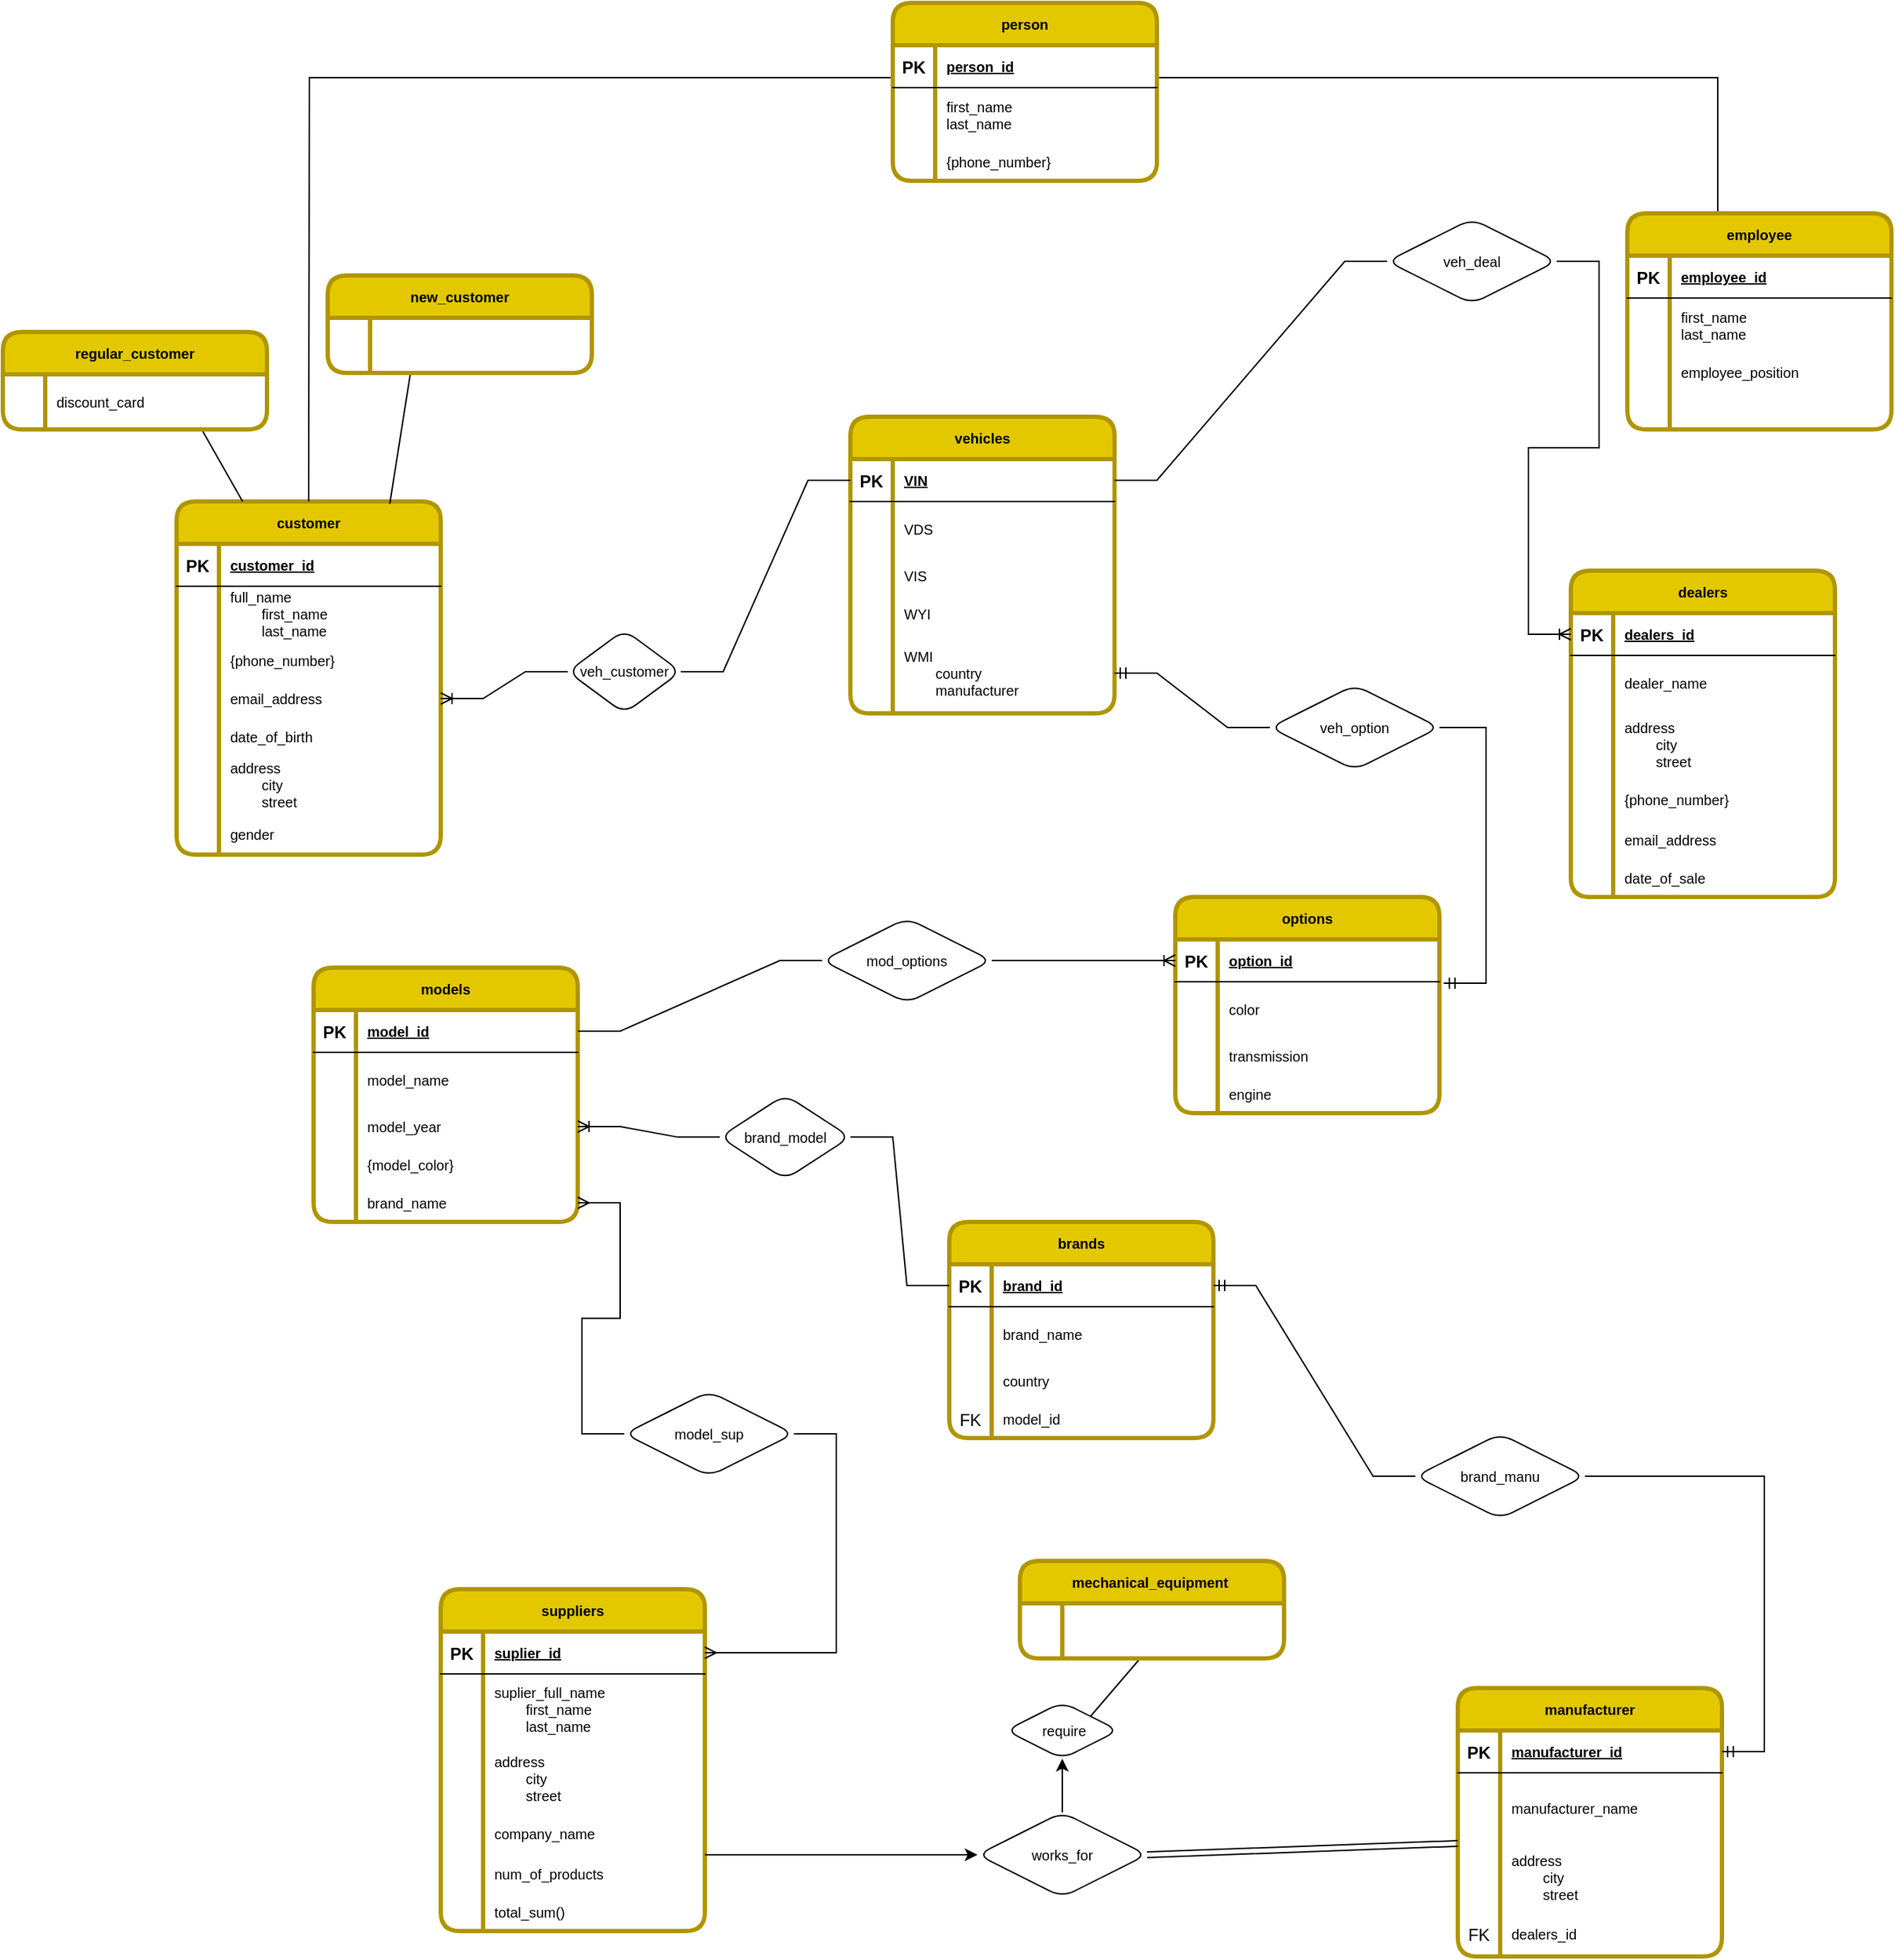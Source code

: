 <mxfile version="15.7.0" type="github">
  <diagram id="R2lEEEUBdFMjLlhIrx00" name="Page-1">
    <mxGraphModel dx="2580" dy="2012" grid="1" gridSize="10" guides="1" tooltips="1" connect="1" arrows="1" fold="1" page="1" pageScale="1" pageWidth="850" pageHeight="1100" math="0" shadow="0" extFonts="Permanent Marker^https://fonts.googleapis.com/css?family=Permanent+Marker">
      <root>
        <mxCell id="0" />
        <mxCell id="1" parent="0" />
        <mxCell id="C-vyLk0tnHw3VtMMgP7b-2" value="customer" style="shape=table;startSize=30;container=1;collapsible=1;childLayout=tableLayout;fixedRows=1;rowLines=0;fontStyle=1;align=center;resizeLast=1;fillColor=#e3c800;strokeColor=#B09500;fontColor=default;strokeWidth=3;perimeterSpacing=0;shadow=0;rounded=1;sketch=0;swimlaneFillColor=default;fontSize=10;labelBackgroundColor=none;horizontal=1;" parent="1" vertex="1">
          <mxGeometry x="23" y="10" width="187" height="250" as="geometry" />
        </mxCell>
        <mxCell id="C-vyLk0tnHw3VtMMgP7b-3" value="" style="shape=partialRectangle;collapsible=0;dropTarget=0;pointerEvents=0;fillColor=none;points=[[0,0.5],[1,0.5]];portConstraint=eastwest;top=0;left=0;right=0;bottom=1;" parent="C-vyLk0tnHw3VtMMgP7b-2" vertex="1">
          <mxGeometry y="30" width="187" height="30" as="geometry" />
        </mxCell>
        <mxCell id="C-vyLk0tnHw3VtMMgP7b-4" value="PK" style="shape=partialRectangle;overflow=hidden;connectable=0;fillColor=none;top=0;left=0;bottom=0;right=0;fontStyle=1;" parent="C-vyLk0tnHw3VtMMgP7b-3" vertex="1">
          <mxGeometry width="30" height="30" as="geometry">
            <mxRectangle width="30" height="30" as="alternateBounds" />
          </mxGeometry>
        </mxCell>
        <mxCell id="C-vyLk0tnHw3VtMMgP7b-5" value="customer_id" style="shape=partialRectangle;overflow=hidden;connectable=0;fillColor=none;top=0;left=0;bottom=0;right=0;align=left;spacingLeft=6;fontStyle=5;fontSize=10;" parent="C-vyLk0tnHw3VtMMgP7b-3" vertex="1">
          <mxGeometry x="30" width="157" height="30" as="geometry">
            <mxRectangle width="157" height="30" as="alternateBounds" />
          </mxGeometry>
        </mxCell>
        <mxCell id="C-vyLk0tnHw3VtMMgP7b-6" value="" style="shape=partialRectangle;collapsible=0;dropTarget=0;pointerEvents=0;fillColor=none;points=[[0,0.5],[1,0.5]];portConstraint=eastwest;top=0;left=0;right=0;bottom=0;" parent="C-vyLk0tnHw3VtMMgP7b-2" vertex="1">
          <mxGeometry y="60" width="187" height="39" as="geometry" />
        </mxCell>
        <mxCell id="C-vyLk0tnHw3VtMMgP7b-7" value="" style="shape=partialRectangle;overflow=hidden;connectable=0;fillColor=none;top=0;left=0;bottom=0;right=0;" parent="C-vyLk0tnHw3VtMMgP7b-6" vertex="1">
          <mxGeometry width="30" height="39" as="geometry">
            <mxRectangle width="30" height="39" as="alternateBounds" />
          </mxGeometry>
        </mxCell>
        <mxCell id="C-vyLk0tnHw3VtMMgP7b-8" value="full_name&#xa;        first_name&#xa;        last_name" style="shape=partialRectangle;overflow=hidden;connectable=0;fillColor=none;top=0;left=0;bottom=0;right=0;align=left;spacingLeft=6;fontSize=10;" parent="C-vyLk0tnHw3VtMMgP7b-6" vertex="1">
          <mxGeometry x="30" width="157" height="39" as="geometry">
            <mxRectangle width="157" height="39" as="alternateBounds" />
          </mxGeometry>
        </mxCell>
        <mxCell id="C-vyLk0tnHw3VtMMgP7b-9" value="" style="shape=partialRectangle;collapsible=0;dropTarget=0;pointerEvents=0;fillColor=none;points=[[0,0.5],[1,0.5]];portConstraint=eastwest;top=0;left=0;right=0;bottom=0;" parent="C-vyLk0tnHw3VtMMgP7b-2" vertex="1">
          <mxGeometry y="99" width="187" height="27" as="geometry" />
        </mxCell>
        <mxCell id="C-vyLk0tnHw3VtMMgP7b-10" value="" style="shape=partialRectangle;overflow=hidden;connectable=0;fillColor=none;top=0;left=0;bottom=0;right=0;" parent="C-vyLk0tnHw3VtMMgP7b-9" vertex="1">
          <mxGeometry width="30" height="27" as="geometry">
            <mxRectangle width="30" height="27" as="alternateBounds" />
          </mxGeometry>
        </mxCell>
        <mxCell id="C-vyLk0tnHw3VtMMgP7b-11" value="{phone_number}" style="shape=partialRectangle;overflow=hidden;connectable=0;fillColor=none;top=0;left=0;bottom=0;right=0;align=left;spacingLeft=6;fontSize=10;" parent="C-vyLk0tnHw3VtMMgP7b-9" vertex="1">
          <mxGeometry x="30" width="157" height="27" as="geometry">
            <mxRectangle width="157" height="27" as="alternateBounds" />
          </mxGeometry>
        </mxCell>
        <mxCell id="v3DIgEk8iNA0IUUkxwRB-10" value="" style="shape=partialRectangle;collapsible=0;dropTarget=0;pointerEvents=0;fillColor=none;points=[[0,0.5],[1,0.5]];portConstraint=eastwest;top=0;left=0;right=0;bottom=0;" parent="C-vyLk0tnHw3VtMMgP7b-2" vertex="1">
          <mxGeometry y="126" width="187" height="27" as="geometry" />
        </mxCell>
        <mxCell id="v3DIgEk8iNA0IUUkxwRB-11" value="" style="shape=partialRectangle;overflow=hidden;connectable=0;fillColor=none;top=0;left=0;bottom=0;right=0;" parent="v3DIgEk8iNA0IUUkxwRB-10" vertex="1">
          <mxGeometry width="30" height="27" as="geometry">
            <mxRectangle width="30" height="27" as="alternateBounds" />
          </mxGeometry>
        </mxCell>
        <mxCell id="v3DIgEk8iNA0IUUkxwRB-12" value="email_address" style="shape=partialRectangle;overflow=hidden;connectable=0;fillColor=none;top=0;left=0;bottom=0;right=0;align=left;spacingLeft=6;fontSize=10;" parent="v3DIgEk8iNA0IUUkxwRB-10" vertex="1">
          <mxGeometry x="30" width="157" height="27" as="geometry">
            <mxRectangle width="157" height="27" as="alternateBounds" />
          </mxGeometry>
        </mxCell>
        <mxCell id="v3DIgEk8iNA0IUUkxwRB-13" value="" style="shape=partialRectangle;collapsible=0;dropTarget=0;pointerEvents=0;fillColor=none;points=[[0,0.5],[1,0.5]];portConstraint=eastwest;top=0;left=0;right=0;bottom=0;" parent="C-vyLk0tnHw3VtMMgP7b-2" vertex="1">
          <mxGeometry y="153" width="187" height="27" as="geometry" />
        </mxCell>
        <mxCell id="v3DIgEk8iNA0IUUkxwRB-14" value="" style="shape=partialRectangle;overflow=hidden;connectable=0;fillColor=none;top=0;left=0;bottom=0;right=0;" parent="v3DIgEk8iNA0IUUkxwRB-13" vertex="1">
          <mxGeometry width="30" height="27" as="geometry">
            <mxRectangle width="30" height="27" as="alternateBounds" />
          </mxGeometry>
        </mxCell>
        <mxCell id="v3DIgEk8iNA0IUUkxwRB-15" value="date_of_birth" style="shape=partialRectangle;overflow=hidden;connectable=0;fillColor=none;top=0;left=0;bottom=0;right=0;align=left;spacingLeft=6;fontSize=10;" parent="v3DIgEk8iNA0IUUkxwRB-13" vertex="1">
          <mxGeometry x="30" width="157" height="27" as="geometry">
            <mxRectangle width="157" height="27" as="alternateBounds" />
          </mxGeometry>
        </mxCell>
        <mxCell id="v3DIgEk8iNA0IUUkxwRB-16" value="" style="shape=partialRectangle;collapsible=0;dropTarget=0;pointerEvents=0;fillColor=none;points=[[0,0.5],[1,0.5]];portConstraint=eastwest;top=0;left=0;right=0;bottom=0;" parent="C-vyLk0tnHw3VtMMgP7b-2" vertex="1">
          <mxGeometry y="180" width="187" height="41" as="geometry" />
        </mxCell>
        <mxCell id="v3DIgEk8iNA0IUUkxwRB-17" value="" style="shape=partialRectangle;overflow=hidden;connectable=0;fillColor=none;top=0;left=0;bottom=0;right=0;" parent="v3DIgEk8iNA0IUUkxwRB-16" vertex="1">
          <mxGeometry width="30" height="41" as="geometry">
            <mxRectangle width="30" height="41" as="alternateBounds" />
          </mxGeometry>
        </mxCell>
        <mxCell id="v3DIgEk8iNA0IUUkxwRB-18" value="address&#xa;        city&#xa;        street" style="shape=partialRectangle;overflow=hidden;connectable=0;fillColor=none;top=0;left=0;bottom=0;right=0;align=left;spacingLeft=6;fontSize=10;" parent="v3DIgEk8iNA0IUUkxwRB-16" vertex="1">
          <mxGeometry x="30" width="157" height="41" as="geometry">
            <mxRectangle width="157" height="41" as="alternateBounds" />
          </mxGeometry>
        </mxCell>
        <mxCell id="v3DIgEk8iNA0IUUkxwRB-19" value="" style="shape=partialRectangle;collapsible=0;dropTarget=0;pointerEvents=0;fillColor=none;points=[[0,0.5],[1,0.5]];portConstraint=eastwest;top=0;left=0;right=0;bottom=0;" parent="C-vyLk0tnHw3VtMMgP7b-2" vertex="1">
          <mxGeometry y="221" width="187" height="29" as="geometry" />
        </mxCell>
        <mxCell id="v3DIgEk8iNA0IUUkxwRB-20" value="" style="shape=partialRectangle;overflow=hidden;connectable=0;fillColor=none;top=0;left=0;bottom=0;right=0;" parent="v3DIgEk8iNA0IUUkxwRB-19" vertex="1">
          <mxGeometry width="30" height="29" as="geometry">
            <mxRectangle width="30" height="29" as="alternateBounds" />
          </mxGeometry>
        </mxCell>
        <mxCell id="v3DIgEk8iNA0IUUkxwRB-21" value="gender" style="shape=partialRectangle;overflow=hidden;connectable=0;fillColor=none;top=0;left=0;bottom=0;right=0;align=left;spacingLeft=6;fontSize=10;" parent="v3DIgEk8iNA0IUUkxwRB-19" vertex="1">
          <mxGeometry x="30" width="157" height="29" as="geometry">
            <mxRectangle width="157" height="29" as="alternateBounds" />
          </mxGeometry>
        </mxCell>
        <mxCell id="v3DIgEk8iNA0IUUkxwRB-54" value="vehicles" style="shape=table;startSize=30;container=1;collapsible=1;childLayout=tableLayout;fixedRows=1;rowLines=0;fontStyle=1;align=center;resizeLast=1;fillColor=#e3c800;strokeColor=#B09500;fontColor=default;strokeWidth=3;perimeterSpacing=0;shadow=0;rounded=1;sketch=0;swimlaneFillColor=default;fontSize=10;labelBackgroundColor=none;horizontal=1;" parent="1" vertex="1">
          <mxGeometry x="500" y="-50" width="187" height="210.0" as="geometry" />
        </mxCell>
        <mxCell id="v3DIgEk8iNA0IUUkxwRB-55" value="" style="shape=partialRectangle;collapsible=0;dropTarget=0;pointerEvents=0;fillColor=none;points=[[0,0.5],[1,0.5]];portConstraint=eastwest;top=0;left=0;right=0;bottom=1;" parent="v3DIgEk8iNA0IUUkxwRB-54" vertex="1">
          <mxGeometry y="30" width="187" height="30" as="geometry" />
        </mxCell>
        <mxCell id="v3DIgEk8iNA0IUUkxwRB-56" value="PK" style="shape=partialRectangle;overflow=hidden;connectable=0;fillColor=none;top=0;left=0;bottom=0;right=0;fontStyle=1;" parent="v3DIgEk8iNA0IUUkxwRB-55" vertex="1">
          <mxGeometry width="30" height="30" as="geometry">
            <mxRectangle width="30" height="30" as="alternateBounds" />
          </mxGeometry>
        </mxCell>
        <mxCell id="v3DIgEk8iNA0IUUkxwRB-57" value="VIN" style="shape=partialRectangle;overflow=hidden;connectable=0;fillColor=none;top=0;left=0;bottom=0;right=0;align=left;spacingLeft=6;fontStyle=5;fontSize=10;" parent="v3DIgEk8iNA0IUUkxwRB-55" vertex="1">
          <mxGeometry x="30" width="157" height="30" as="geometry">
            <mxRectangle width="157" height="30" as="alternateBounds" />
          </mxGeometry>
        </mxCell>
        <mxCell id="v3DIgEk8iNA0IUUkxwRB-58" value="" style="shape=partialRectangle;collapsible=0;dropTarget=0;pointerEvents=0;fillColor=none;points=[[0,0.5],[1,0.5]];portConstraint=eastwest;top=0;left=0;right=0;bottom=0;" parent="v3DIgEk8iNA0IUUkxwRB-54" vertex="1">
          <mxGeometry y="60" width="187" height="39" as="geometry" />
        </mxCell>
        <mxCell id="v3DIgEk8iNA0IUUkxwRB-59" value="" style="shape=partialRectangle;overflow=hidden;connectable=0;fillColor=none;top=0;left=0;bottom=0;right=0;" parent="v3DIgEk8iNA0IUUkxwRB-58" vertex="1">
          <mxGeometry width="30" height="39" as="geometry">
            <mxRectangle width="30" height="39" as="alternateBounds" />
          </mxGeometry>
        </mxCell>
        <mxCell id="v3DIgEk8iNA0IUUkxwRB-60" value="VDS" style="shape=partialRectangle;overflow=hidden;connectable=0;fillColor=none;top=0;left=0;bottom=0;right=0;align=left;spacingLeft=6;fontSize=10;" parent="v3DIgEk8iNA0IUUkxwRB-58" vertex="1">
          <mxGeometry x="30" width="157" height="39" as="geometry">
            <mxRectangle width="157" height="39" as="alternateBounds" />
          </mxGeometry>
        </mxCell>
        <mxCell id="v3DIgEk8iNA0IUUkxwRB-61" value="" style="shape=partialRectangle;collapsible=0;dropTarget=0;pointerEvents=0;fillColor=none;points=[[0,0.5],[1,0.5]];portConstraint=eastwest;top=0;left=0;right=0;bottom=0;" parent="v3DIgEk8iNA0IUUkxwRB-54" vertex="1">
          <mxGeometry y="99" width="187" height="27" as="geometry" />
        </mxCell>
        <mxCell id="v3DIgEk8iNA0IUUkxwRB-62" value="" style="shape=partialRectangle;overflow=hidden;connectable=0;fillColor=none;top=0;left=0;bottom=0;right=0;" parent="v3DIgEk8iNA0IUUkxwRB-61" vertex="1">
          <mxGeometry width="30" height="27" as="geometry">
            <mxRectangle width="30" height="27" as="alternateBounds" />
          </mxGeometry>
        </mxCell>
        <mxCell id="v3DIgEk8iNA0IUUkxwRB-63" value="VIS" style="shape=partialRectangle;overflow=hidden;connectable=0;fillColor=none;top=0;left=0;bottom=0;right=0;align=left;spacingLeft=6;fontSize=10;" parent="v3DIgEk8iNA0IUUkxwRB-61" vertex="1">
          <mxGeometry x="30" width="157" height="27" as="geometry">
            <mxRectangle width="157" height="27" as="alternateBounds" />
          </mxGeometry>
        </mxCell>
        <mxCell id="v3DIgEk8iNA0IUUkxwRB-64" value="" style="shape=partialRectangle;collapsible=0;dropTarget=0;pointerEvents=0;fillColor=none;points=[[0,0.5],[1,0.5]];portConstraint=eastwest;top=0;left=0;right=0;bottom=0;" parent="v3DIgEk8iNA0IUUkxwRB-54" vertex="1">
          <mxGeometry y="126" width="187" height="27" as="geometry" />
        </mxCell>
        <mxCell id="v3DIgEk8iNA0IUUkxwRB-65" value="" style="shape=partialRectangle;overflow=hidden;connectable=0;fillColor=none;top=0;left=0;bottom=0;right=0;" parent="v3DIgEk8iNA0IUUkxwRB-64" vertex="1">
          <mxGeometry width="30" height="27" as="geometry">
            <mxRectangle width="30" height="27" as="alternateBounds" />
          </mxGeometry>
        </mxCell>
        <mxCell id="v3DIgEk8iNA0IUUkxwRB-66" value="WYI" style="shape=partialRectangle;overflow=hidden;connectable=0;fillColor=none;top=0;left=0;bottom=0;right=0;align=left;spacingLeft=6;fontSize=10;" parent="v3DIgEk8iNA0IUUkxwRB-64" vertex="1">
          <mxGeometry x="30" width="157" height="27" as="geometry">
            <mxRectangle width="157" height="27" as="alternateBounds" />
          </mxGeometry>
        </mxCell>
        <mxCell id="v3DIgEk8iNA0IUUkxwRB-67" value="" style="shape=partialRectangle;collapsible=0;dropTarget=0;pointerEvents=0;fillColor=none;points=[[0,0.5],[1,0.5]];portConstraint=eastwest;top=0;left=0;right=0;bottom=0;" parent="v3DIgEk8iNA0IUUkxwRB-54" vertex="1">
          <mxGeometry y="153" width="187" height="57" as="geometry" />
        </mxCell>
        <mxCell id="v3DIgEk8iNA0IUUkxwRB-68" value="" style="shape=partialRectangle;overflow=hidden;connectable=0;fillColor=none;top=0;left=0;bottom=0;right=0;" parent="v3DIgEk8iNA0IUUkxwRB-67" vertex="1">
          <mxGeometry width="30" height="57" as="geometry">
            <mxRectangle width="30" height="57" as="alternateBounds" />
          </mxGeometry>
        </mxCell>
        <mxCell id="v3DIgEk8iNA0IUUkxwRB-69" value="WMI&#xa;        country&#xa;        manufacturer" style="shape=partialRectangle;overflow=hidden;connectable=0;fillColor=none;top=0;left=0;bottom=0;right=0;align=left;spacingLeft=6;fontSize=10;" parent="v3DIgEk8iNA0IUUkxwRB-67" vertex="1">
          <mxGeometry x="30" width="157" height="57" as="geometry">
            <mxRectangle width="157" height="57" as="alternateBounds" />
          </mxGeometry>
        </mxCell>
        <mxCell id="v3DIgEk8iNA0IUUkxwRB-76" value="models" style="shape=table;startSize=30;container=1;collapsible=1;childLayout=tableLayout;fixedRows=1;rowLines=0;fontStyle=1;align=center;resizeLast=1;fillColor=#e3c800;strokeColor=#B09500;fontColor=default;strokeWidth=3;perimeterSpacing=0;shadow=0;rounded=1;sketch=0;swimlaneFillColor=default;fontSize=10;labelBackgroundColor=none;horizontal=1;" parent="1" vertex="1">
          <mxGeometry x="120" y="340" width="187" height="180.0" as="geometry" />
        </mxCell>
        <mxCell id="v3DIgEk8iNA0IUUkxwRB-77" value="" style="shape=partialRectangle;collapsible=0;dropTarget=0;pointerEvents=0;fillColor=none;points=[[0,0.5],[1,0.5]];portConstraint=eastwest;top=0;left=0;right=0;bottom=1;" parent="v3DIgEk8iNA0IUUkxwRB-76" vertex="1">
          <mxGeometry y="30" width="187" height="30" as="geometry" />
        </mxCell>
        <mxCell id="v3DIgEk8iNA0IUUkxwRB-78" value="PK" style="shape=partialRectangle;overflow=hidden;connectable=0;fillColor=none;top=0;left=0;bottom=0;right=0;fontStyle=1;" parent="v3DIgEk8iNA0IUUkxwRB-77" vertex="1">
          <mxGeometry width="30" height="30" as="geometry">
            <mxRectangle width="30" height="30" as="alternateBounds" />
          </mxGeometry>
        </mxCell>
        <mxCell id="v3DIgEk8iNA0IUUkxwRB-79" value="model_id" style="shape=partialRectangle;overflow=hidden;connectable=0;fillColor=none;top=0;left=0;bottom=0;right=0;align=left;spacingLeft=6;fontStyle=5;fontSize=10;" parent="v3DIgEk8iNA0IUUkxwRB-77" vertex="1">
          <mxGeometry x="30" width="157" height="30" as="geometry">
            <mxRectangle width="157" height="30" as="alternateBounds" />
          </mxGeometry>
        </mxCell>
        <mxCell id="v3DIgEk8iNA0IUUkxwRB-80" value="" style="shape=partialRectangle;collapsible=0;dropTarget=0;pointerEvents=0;fillColor=none;points=[[0,0.5],[1,0.5]];portConstraint=eastwest;top=0;left=0;right=0;bottom=0;" parent="v3DIgEk8iNA0IUUkxwRB-76" vertex="1">
          <mxGeometry y="60" width="187" height="39" as="geometry" />
        </mxCell>
        <mxCell id="v3DIgEk8iNA0IUUkxwRB-81" value="" style="shape=partialRectangle;overflow=hidden;connectable=0;fillColor=none;top=0;left=0;bottom=0;right=0;" parent="v3DIgEk8iNA0IUUkxwRB-80" vertex="1">
          <mxGeometry width="30" height="39" as="geometry">
            <mxRectangle width="30" height="39" as="alternateBounds" />
          </mxGeometry>
        </mxCell>
        <mxCell id="v3DIgEk8iNA0IUUkxwRB-82" value="model_name" style="shape=partialRectangle;overflow=hidden;connectable=0;fillColor=none;top=0;left=0;bottom=0;right=0;align=left;spacingLeft=6;fontSize=10;" parent="v3DIgEk8iNA0IUUkxwRB-80" vertex="1">
          <mxGeometry x="30" width="157" height="39" as="geometry">
            <mxRectangle width="157" height="39" as="alternateBounds" />
          </mxGeometry>
        </mxCell>
        <mxCell id="v3DIgEk8iNA0IUUkxwRB-83" value="" style="shape=partialRectangle;collapsible=0;dropTarget=0;pointerEvents=0;fillColor=none;points=[[0,0.5],[1,0.5]];portConstraint=eastwest;top=0;left=0;right=0;bottom=0;" parent="v3DIgEk8iNA0IUUkxwRB-76" vertex="1">
          <mxGeometry y="99" width="187" height="27" as="geometry" />
        </mxCell>
        <mxCell id="v3DIgEk8iNA0IUUkxwRB-84" value="" style="shape=partialRectangle;overflow=hidden;connectable=0;fillColor=none;top=0;left=0;bottom=0;right=0;" parent="v3DIgEk8iNA0IUUkxwRB-83" vertex="1">
          <mxGeometry width="30" height="27" as="geometry">
            <mxRectangle width="30" height="27" as="alternateBounds" />
          </mxGeometry>
        </mxCell>
        <mxCell id="v3DIgEk8iNA0IUUkxwRB-85" value="model_year" style="shape=partialRectangle;overflow=hidden;connectable=0;fillColor=none;top=0;left=0;bottom=0;right=0;align=left;spacingLeft=6;fontSize=10;" parent="v3DIgEk8iNA0IUUkxwRB-83" vertex="1">
          <mxGeometry x="30" width="157" height="27" as="geometry">
            <mxRectangle width="157" height="27" as="alternateBounds" />
          </mxGeometry>
        </mxCell>
        <mxCell id="v3DIgEk8iNA0IUUkxwRB-86" value="" style="shape=partialRectangle;collapsible=0;dropTarget=0;pointerEvents=0;fillColor=none;points=[[0,0.5],[1,0.5]];portConstraint=eastwest;top=0;left=0;right=0;bottom=0;" parent="v3DIgEk8iNA0IUUkxwRB-76" vertex="1">
          <mxGeometry y="126" width="187" height="27" as="geometry" />
        </mxCell>
        <mxCell id="v3DIgEk8iNA0IUUkxwRB-87" value="" style="shape=partialRectangle;overflow=hidden;connectable=0;fillColor=none;top=0;left=0;bottom=0;right=0;" parent="v3DIgEk8iNA0IUUkxwRB-86" vertex="1">
          <mxGeometry width="30" height="27" as="geometry">
            <mxRectangle width="30" height="27" as="alternateBounds" />
          </mxGeometry>
        </mxCell>
        <mxCell id="v3DIgEk8iNA0IUUkxwRB-88" value="{model_color}" style="shape=partialRectangle;overflow=hidden;connectable=0;fillColor=none;top=0;left=0;bottom=0;right=0;align=left;spacingLeft=6;fontSize=10;" parent="v3DIgEk8iNA0IUUkxwRB-86" vertex="1">
          <mxGeometry x="30" width="157" height="27" as="geometry">
            <mxRectangle width="157" height="27" as="alternateBounds" />
          </mxGeometry>
        </mxCell>
        <mxCell id="v3DIgEk8iNA0IUUkxwRB-178" value="" style="shape=partialRectangle;collapsible=0;dropTarget=0;pointerEvents=0;fillColor=none;points=[[0,0.5],[1,0.5]];portConstraint=eastwest;top=0;left=0;right=0;bottom=0;" parent="v3DIgEk8iNA0IUUkxwRB-76" vertex="1">
          <mxGeometry y="153" width="187" height="27" as="geometry" />
        </mxCell>
        <mxCell id="v3DIgEk8iNA0IUUkxwRB-179" value="" style="shape=partialRectangle;overflow=hidden;connectable=0;fillColor=none;top=0;left=0;bottom=0;right=0;" parent="v3DIgEk8iNA0IUUkxwRB-178" vertex="1">
          <mxGeometry width="30" height="27" as="geometry">
            <mxRectangle width="30" height="27" as="alternateBounds" />
          </mxGeometry>
        </mxCell>
        <mxCell id="v3DIgEk8iNA0IUUkxwRB-180" value="brand_name" style="shape=partialRectangle;overflow=hidden;connectable=0;fillColor=none;top=0;left=0;bottom=0;right=0;align=left;spacingLeft=6;fontSize=10;" parent="v3DIgEk8iNA0IUUkxwRB-178" vertex="1">
          <mxGeometry x="30" width="157" height="27" as="geometry">
            <mxRectangle width="157" height="27" as="alternateBounds" />
          </mxGeometry>
        </mxCell>
        <mxCell id="v3DIgEk8iNA0IUUkxwRB-92" value="brands" style="shape=table;startSize=30;container=1;collapsible=1;childLayout=tableLayout;fixedRows=1;rowLines=0;fontStyle=1;align=center;resizeLast=1;fillColor=#e3c800;strokeColor=#B09500;fontColor=default;strokeWidth=3;perimeterSpacing=0;shadow=0;rounded=1;sketch=0;swimlaneFillColor=default;fontSize=10;labelBackgroundColor=none;horizontal=1;" parent="1" vertex="1">
          <mxGeometry x="570" y="520" width="187" height="153.0" as="geometry" />
        </mxCell>
        <mxCell id="v3DIgEk8iNA0IUUkxwRB-93" value="" style="shape=partialRectangle;collapsible=0;dropTarget=0;pointerEvents=0;fillColor=none;points=[[0,0.5],[1,0.5]];portConstraint=eastwest;top=0;left=0;right=0;bottom=1;" parent="v3DIgEk8iNA0IUUkxwRB-92" vertex="1">
          <mxGeometry y="30" width="187" height="30" as="geometry" />
        </mxCell>
        <mxCell id="v3DIgEk8iNA0IUUkxwRB-94" value="PK" style="shape=partialRectangle;overflow=hidden;connectable=0;fillColor=none;top=0;left=0;bottom=0;right=0;fontStyle=1;" parent="v3DIgEk8iNA0IUUkxwRB-93" vertex="1">
          <mxGeometry width="30" height="30" as="geometry">
            <mxRectangle width="30" height="30" as="alternateBounds" />
          </mxGeometry>
        </mxCell>
        <mxCell id="v3DIgEk8iNA0IUUkxwRB-95" value="brand_id" style="shape=partialRectangle;overflow=hidden;connectable=0;fillColor=none;top=0;left=0;bottom=0;right=0;align=left;spacingLeft=6;fontStyle=5;fontSize=10;" parent="v3DIgEk8iNA0IUUkxwRB-93" vertex="1">
          <mxGeometry x="30" width="157" height="30" as="geometry">
            <mxRectangle width="157" height="30" as="alternateBounds" />
          </mxGeometry>
        </mxCell>
        <mxCell id="v3DIgEk8iNA0IUUkxwRB-96" value="" style="shape=partialRectangle;collapsible=0;dropTarget=0;pointerEvents=0;fillColor=none;points=[[0,0.5],[1,0.5]];portConstraint=eastwest;top=0;left=0;right=0;bottom=0;" parent="v3DIgEk8iNA0IUUkxwRB-92" vertex="1">
          <mxGeometry y="60" width="187" height="39" as="geometry" />
        </mxCell>
        <mxCell id="v3DIgEk8iNA0IUUkxwRB-97" value="" style="shape=partialRectangle;overflow=hidden;connectable=0;fillColor=none;top=0;left=0;bottom=0;right=0;" parent="v3DIgEk8iNA0IUUkxwRB-96" vertex="1">
          <mxGeometry width="30" height="39" as="geometry">
            <mxRectangle width="30" height="39" as="alternateBounds" />
          </mxGeometry>
        </mxCell>
        <mxCell id="v3DIgEk8iNA0IUUkxwRB-98" value="brand_name" style="shape=partialRectangle;overflow=hidden;connectable=0;fillColor=none;top=0;left=0;bottom=0;right=0;align=left;spacingLeft=6;fontSize=10;" parent="v3DIgEk8iNA0IUUkxwRB-96" vertex="1">
          <mxGeometry x="30" width="157" height="39" as="geometry">
            <mxRectangle width="157" height="39" as="alternateBounds" />
          </mxGeometry>
        </mxCell>
        <mxCell id="v3DIgEk8iNA0IUUkxwRB-99" value="" style="shape=partialRectangle;collapsible=0;dropTarget=0;pointerEvents=0;fillColor=none;points=[[0,0.5],[1,0.5]];portConstraint=eastwest;top=0;left=0;right=0;bottom=0;" parent="v3DIgEk8iNA0IUUkxwRB-92" vertex="1">
          <mxGeometry y="99" width="187" height="27" as="geometry" />
        </mxCell>
        <mxCell id="v3DIgEk8iNA0IUUkxwRB-100" value="" style="shape=partialRectangle;overflow=hidden;connectable=0;fillColor=none;top=0;left=0;bottom=0;right=0;" parent="v3DIgEk8iNA0IUUkxwRB-99" vertex="1">
          <mxGeometry width="30" height="27" as="geometry">
            <mxRectangle width="30" height="27" as="alternateBounds" />
          </mxGeometry>
        </mxCell>
        <mxCell id="v3DIgEk8iNA0IUUkxwRB-101" value="country" style="shape=partialRectangle;overflow=hidden;connectable=0;fillColor=none;top=0;left=0;bottom=0;right=0;align=left;spacingLeft=6;fontSize=10;" parent="v3DIgEk8iNA0IUUkxwRB-99" vertex="1">
          <mxGeometry x="30" width="157" height="27" as="geometry">
            <mxRectangle width="157" height="27" as="alternateBounds" />
          </mxGeometry>
        </mxCell>
        <mxCell id="v3DIgEk8iNA0IUUkxwRB-181" value="" style="shape=partialRectangle;collapsible=0;dropTarget=0;pointerEvents=0;fillColor=none;points=[[0,0.5],[1,0.5]];portConstraint=eastwest;top=0;left=0;right=0;bottom=0;" parent="v3DIgEk8iNA0IUUkxwRB-92" vertex="1">
          <mxGeometry y="126" width="187" height="27" as="geometry" />
        </mxCell>
        <mxCell id="v3DIgEk8iNA0IUUkxwRB-182" value="FK" style="shape=partialRectangle;overflow=hidden;connectable=0;fillColor=none;top=0;left=0;bottom=0;right=0;" parent="v3DIgEk8iNA0IUUkxwRB-181" vertex="1">
          <mxGeometry width="30" height="27" as="geometry">
            <mxRectangle width="30" height="27" as="alternateBounds" />
          </mxGeometry>
        </mxCell>
        <mxCell id="v3DIgEk8iNA0IUUkxwRB-183" value="model_id" style="shape=partialRectangle;overflow=hidden;connectable=0;fillColor=none;top=0;left=0;bottom=0;right=0;align=left;spacingLeft=6;fontSize=10;" parent="v3DIgEk8iNA0IUUkxwRB-181" vertex="1">
          <mxGeometry x="30" width="157" height="27" as="geometry">
            <mxRectangle width="157" height="27" as="alternateBounds" />
          </mxGeometry>
        </mxCell>
        <mxCell id="v3DIgEk8iNA0IUUkxwRB-105" value="options" style="shape=table;startSize=30;container=1;collapsible=1;childLayout=tableLayout;fixedRows=1;rowLines=0;fontStyle=1;align=center;resizeLast=1;fillColor=#e3c800;strokeColor=#B09500;fontColor=default;strokeWidth=3;perimeterSpacing=0;shadow=0;rounded=1;sketch=0;swimlaneFillColor=default;fontSize=10;labelBackgroundColor=none;horizontal=1;" parent="1" vertex="1">
          <mxGeometry x="730" y="290" width="187" height="153.0" as="geometry" />
        </mxCell>
        <mxCell id="v3DIgEk8iNA0IUUkxwRB-106" value="" style="shape=partialRectangle;collapsible=0;dropTarget=0;pointerEvents=0;fillColor=none;points=[[0,0.5],[1,0.5]];portConstraint=eastwest;top=0;left=0;right=0;bottom=1;" parent="v3DIgEk8iNA0IUUkxwRB-105" vertex="1">
          <mxGeometry y="30" width="187" height="30" as="geometry" />
        </mxCell>
        <mxCell id="v3DIgEk8iNA0IUUkxwRB-107" value="PK" style="shape=partialRectangle;overflow=hidden;connectable=0;fillColor=none;top=0;left=0;bottom=0;right=0;fontStyle=1;" parent="v3DIgEk8iNA0IUUkxwRB-106" vertex="1">
          <mxGeometry width="30" height="30" as="geometry">
            <mxRectangle width="30" height="30" as="alternateBounds" />
          </mxGeometry>
        </mxCell>
        <mxCell id="v3DIgEk8iNA0IUUkxwRB-108" value="option_id" style="shape=partialRectangle;overflow=hidden;connectable=0;fillColor=none;top=0;left=0;bottom=0;right=0;align=left;spacingLeft=6;fontStyle=5;fontSize=10;" parent="v3DIgEk8iNA0IUUkxwRB-106" vertex="1">
          <mxGeometry x="30" width="157" height="30" as="geometry">
            <mxRectangle width="157" height="30" as="alternateBounds" />
          </mxGeometry>
        </mxCell>
        <mxCell id="v3DIgEk8iNA0IUUkxwRB-109" value="" style="shape=partialRectangle;collapsible=0;dropTarget=0;pointerEvents=0;fillColor=none;points=[[0,0.5],[1,0.5]];portConstraint=eastwest;top=0;left=0;right=0;bottom=0;" parent="v3DIgEk8iNA0IUUkxwRB-105" vertex="1">
          <mxGeometry y="60" width="187" height="39" as="geometry" />
        </mxCell>
        <mxCell id="v3DIgEk8iNA0IUUkxwRB-110" value="" style="shape=partialRectangle;overflow=hidden;connectable=0;fillColor=none;top=0;left=0;bottom=0;right=0;" parent="v3DIgEk8iNA0IUUkxwRB-109" vertex="1">
          <mxGeometry width="30" height="39" as="geometry">
            <mxRectangle width="30" height="39" as="alternateBounds" />
          </mxGeometry>
        </mxCell>
        <mxCell id="v3DIgEk8iNA0IUUkxwRB-111" value="color" style="shape=partialRectangle;overflow=hidden;connectable=0;fillColor=none;top=0;left=0;bottom=0;right=0;align=left;spacingLeft=6;fontSize=10;" parent="v3DIgEk8iNA0IUUkxwRB-109" vertex="1">
          <mxGeometry x="30" width="157" height="39" as="geometry">
            <mxRectangle width="157" height="39" as="alternateBounds" />
          </mxGeometry>
        </mxCell>
        <mxCell id="v3DIgEk8iNA0IUUkxwRB-112" value="" style="shape=partialRectangle;collapsible=0;dropTarget=0;pointerEvents=0;fillColor=none;points=[[0,0.5],[1,0.5]];portConstraint=eastwest;top=0;left=0;right=0;bottom=0;" parent="v3DIgEk8iNA0IUUkxwRB-105" vertex="1">
          <mxGeometry y="99" width="187" height="27" as="geometry" />
        </mxCell>
        <mxCell id="v3DIgEk8iNA0IUUkxwRB-113" value="" style="shape=partialRectangle;overflow=hidden;connectable=0;fillColor=none;top=0;left=0;bottom=0;right=0;" parent="v3DIgEk8iNA0IUUkxwRB-112" vertex="1">
          <mxGeometry width="30" height="27" as="geometry">
            <mxRectangle width="30" height="27" as="alternateBounds" />
          </mxGeometry>
        </mxCell>
        <mxCell id="v3DIgEk8iNA0IUUkxwRB-114" value="transmission" style="shape=partialRectangle;overflow=hidden;connectable=0;fillColor=none;top=0;left=0;bottom=0;right=0;align=left;spacingLeft=6;fontSize=10;" parent="v3DIgEk8iNA0IUUkxwRB-112" vertex="1">
          <mxGeometry x="30" width="157" height="27" as="geometry">
            <mxRectangle width="157" height="27" as="alternateBounds" />
          </mxGeometry>
        </mxCell>
        <mxCell id="v3DIgEk8iNA0IUUkxwRB-115" value="" style="shape=partialRectangle;collapsible=0;dropTarget=0;pointerEvents=0;fillColor=none;points=[[0,0.5],[1,0.5]];portConstraint=eastwest;top=0;left=0;right=0;bottom=0;" parent="v3DIgEk8iNA0IUUkxwRB-105" vertex="1">
          <mxGeometry y="126" width="187" height="27" as="geometry" />
        </mxCell>
        <mxCell id="v3DIgEk8iNA0IUUkxwRB-116" value="" style="shape=partialRectangle;overflow=hidden;connectable=0;fillColor=none;top=0;left=0;bottom=0;right=0;" parent="v3DIgEk8iNA0IUUkxwRB-115" vertex="1">
          <mxGeometry width="30" height="27" as="geometry">
            <mxRectangle width="30" height="27" as="alternateBounds" />
          </mxGeometry>
        </mxCell>
        <mxCell id="v3DIgEk8iNA0IUUkxwRB-117" value="engine" style="shape=partialRectangle;overflow=hidden;connectable=0;fillColor=none;top=0;left=0;bottom=0;right=0;align=left;spacingLeft=6;fontSize=10;" parent="v3DIgEk8iNA0IUUkxwRB-115" vertex="1">
          <mxGeometry x="30" width="157" height="27" as="geometry">
            <mxRectangle width="157" height="27" as="alternateBounds" />
          </mxGeometry>
        </mxCell>
        <mxCell id="v3DIgEk8iNA0IUUkxwRB-121" value="dealers" style="shape=table;startSize=30;container=1;collapsible=1;childLayout=tableLayout;fixedRows=1;rowLines=0;fontStyle=1;align=center;resizeLast=1;fillColor=#e3c800;strokeColor=#B09500;fontColor=default;strokeWidth=3;perimeterSpacing=0;shadow=0;rounded=1;sketch=0;swimlaneFillColor=default;fontSize=10;labelBackgroundColor=none;horizontal=1;" parent="1" vertex="1">
          <mxGeometry x="1010" y="59" width="187" height="231.0" as="geometry" />
        </mxCell>
        <mxCell id="v3DIgEk8iNA0IUUkxwRB-122" value="" style="shape=partialRectangle;collapsible=0;dropTarget=0;pointerEvents=0;fillColor=none;points=[[0,0.5],[1,0.5]];portConstraint=eastwest;top=0;left=0;right=0;bottom=1;" parent="v3DIgEk8iNA0IUUkxwRB-121" vertex="1">
          <mxGeometry y="30" width="187" height="30" as="geometry" />
        </mxCell>
        <mxCell id="v3DIgEk8iNA0IUUkxwRB-123" value="PK" style="shape=partialRectangle;overflow=hidden;connectable=0;fillColor=none;top=0;left=0;bottom=0;right=0;fontStyle=1;" parent="v3DIgEk8iNA0IUUkxwRB-122" vertex="1">
          <mxGeometry width="30" height="30" as="geometry">
            <mxRectangle width="30" height="30" as="alternateBounds" />
          </mxGeometry>
        </mxCell>
        <mxCell id="v3DIgEk8iNA0IUUkxwRB-124" value="dealers_id" style="shape=partialRectangle;overflow=hidden;connectable=0;fillColor=none;top=0;left=0;bottom=0;right=0;align=left;spacingLeft=6;fontStyle=5;fontSize=10;" parent="v3DIgEk8iNA0IUUkxwRB-122" vertex="1">
          <mxGeometry x="30" width="157" height="30" as="geometry">
            <mxRectangle width="157" height="30" as="alternateBounds" />
          </mxGeometry>
        </mxCell>
        <mxCell id="v3DIgEk8iNA0IUUkxwRB-125" value="" style="shape=partialRectangle;collapsible=0;dropTarget=0;pointerEvents=0;fillColor=none;points=[[0,0.5],[1,0.5]];portConstraint=eastwest;top=0;left=0;right=0;bottom=0;" parent="v3DIgEk8iNA0IUUkxwRB-121" vertex="1">
          <mxGeometry y="60" width="187" height="39" as="geometry" />
        </mxCell>
        <mxCell id="v3DIgEk8iNA0IUUkxwRB-126" value="" style="shape=partialRectangle;overflow=hidden;connectable=0;fillColor=none;top=0;left=0;bottom=0;right=0;" parent="v3DIgEk8iNA0IUUkxwRB-125" vertex="1">
          <mxGeometry width="30" height="39" as="geometry">
            <mxRectangle width="30" height="39" as="alternateBounds" />
          </mxGeometry>
        </mxCell>
        <mxCell id="v3DIgEk8iNA0IUUkxwRB-127" value="dealer_name" style="shape=partialRectangle;overflow=hidden;connectable=0;fillColor=none;top=0;left=0;bottom=0;right=0;align=left;spacingLeft=6;fontSize=10;" parent="v3DIgEk8iNA0IUUkxwRB-125" vertex="1">
          <mxGeometry x="30" width="157" height="39" as="geometry">
            <mxRectangle width="157" height="39" as="alternateBounds" />
          </mxGeometry>
        </mxCell>
        <mxCell id="v3DIgEk8iNA0IUUkxwRB-128" value="" style="shape=partialRectangle;collapsible=0;dropTarget=0;pointerEvents=0;fillColor=none;points=[[0,0.5],[1,0.5]];portConstraint=eastwest;top=0;left=0;right=0;bottom=0;" parent="v3DIgEk8iNA0IUUkxwRB-121" vertex="1">
          <mxGeometry y="99" width="187" height="48" as="geometry" />
        </mxCell>
        <mxCell id="v3DIgEk8iNA0IUUkxwRB-129" value="" style="shape=partialRectangle;overflow=hidden;connectable=0;fillColor=none;top=0;left=0;bottom=0;right=0;" parent="v3DIgEk8iNA0IUUkxwRB-128" vertex="1">
          <mxGeometry width="30" height="48" as="geometry">
            <mxRectangle width="30" height="48" as="alternateBounds" />
          </mxGeometry>
        </mxCell>
        <mxCell id="v3DIgEk8iNA0IUUkxwRB-130" value="address&#xa;        city&#xa;        street" style="shape=partialRectangle;overflow=hidden;connectable=0;fillColor=none;top=0;left=0;bottom=0;right=0;align=left;spacingLeft=6;fontSize=10;" parent="v3DIgEk8iNA0IUUkxwRB-128" vertex="1">
          <mxGeometry x="30" width="157" height="48" as="geometry">
            <mxRectangle width="157" height="48" as="alternateBounds" />
          </mxGeometry>
        </mxCell>
        <mxCell id="v3DIgEk8iNA0IUUkxwRB-131" value="" style="shape=partialRectangle;collapsible=0;dropTarget=0;pointerEvents=0;fillColor=none;points=[[0,0.5],[1,0.5]];portConstraint=eastwest;top=0;left=0;right=0;bottom=0;" parent="v3DIgEk8iNA0IUUkxwRB-121" vertex="1">
          <mxGeometry y="147" width="187" height="30" as="geometry" />
        </mxCell>
        <mxCell id="v3DIgEk8iNA0IUUkxwRB-132" value="" style="shape=partialRectangle;overflow=hidden;connectable=0;fillColor=none;top=0;left=0;bottom=0;right=0;" parent="v3DIgEk8iNA0IUUkxwRB-131" vertex="1">
          <mxGeometry width="30" height="30" as="geometry">
            <mxRectangle width="30" height="30" as="alternateBounds" />
          </mxGeometry>
        </mxCell>
        <mxCell id="v3DIgEk8iNA0IUUkxwRB-133" value="{phone_number}" style="shape=partialRectangle;overflow=hidden;connectable=0;fillColor=none;top=0;left=0;bottom=0;right=0;align=left;spacingLeft=6;fontSize=10;" parent="v3DIgEk8iNA0IUUkxwRB-131" vertex="1">
          <mxGeometry x="30" width="157" height="30" as="geometry">
            <mxRectangle width="157" height="30" as="alternateBounds" />
          </mxGeometry>
        </mxCell>
        <mxCell id="v3DIgEk8iNA0IUUkxwRB-134" value="" style="shape=partialRectangle;collapsible=0;dropTarget=0;pointerEvents=0;fillColor=none;points=[[0,0.5],[1,0.5]];portConstraint=eastwest;top=0;left=0;right=0;bottom=0;" parent="v3DIgEk8iNA0IUUkxwRB-121" vertex="1">
          <mxGeometry y="177" width="187" height="27" as="geometry" />
        </mxCell>
        <mxCell id="v3DIgEk8iNA0IUUkxwRB-135" value="" style="shape=partialRectangle;overflow=hidden;connectable=0;fillColor=none;top=0;left=0;bottom=0;right=0;" parent="v3DIgEk8iNA0IUUkxwRB-134" vertex="1">
          <mxGeometry width="30" height="27" as="geometry">
            <mxRectangle width="30" height="27" as="alternateBounds" />
          </mxGeometry>
        </mxCell>
        <mxCell id="v3DIgEk8iNA0IUUkxwRB-136" value="email_address" style="shape=partialRectangle;overflow=hidden;connectable=0;fillColor=none;top=0;left=0;bottom=0;right=0;align=left;spacingLeft=6;fontSize=10;" parent="v3DIgEk8iNA0IUUkxwRB-134" vertex="1">
          <mxGeometry x="30" width="157" height="27" as="geometry">
            <mxRectangle width="157" height="27" as="alternateBounds" />
          </mxGeometry>
        </mxCell>
        <mxCell id="v3DIgEk8iNA0IUUkxwRB-137" value="" style="shape=partialRectangle;collapsible=0;dropTarget=0;pointerEvents=0;fillColor=none;points=[[0,0.5],[1,0.5]];portConstraint=eastwest;top=0;left=0;right=0;bottom=0;" parent="v3DIgEk8iNA0IUUkxwRB-121" vertex="1">
          <mxGeometry y="204" width="187" height="27" as="geometry" />
        </mxCell>
        <mxCell id="v3DIgEk8iNA0IUUkxwRB-138" value="" style="shape=partialRectangle;overflow=hidden;connectable=0;fillColor=none;top=0;left=0;bottom=0;right=0;" parent="v3DIgEk8iNA0IUUkxwRB-137" vertex="1">
          <mxGeometry width="30" height="27" as="geometry">
            <mxRectangle width="30" height="27" as="alternateBounds" />
          </mxGeometry>
        </mxCell>
        <mxCell id="v3DIgEk8iNA0IUUkxwRB-139" value="date_of_sale" style="shape=partialRectangle;overflow=hidden;connectable=0;fillColor=none;top=0;left=0;bottom=0;right=0;align=left;spacingLeft=6;fontSize=10;" parent="v3DIgEk8iNA0IUUkxwRB-137" vertex="1">
          <mxGeometry x="30" width="157" height="27" as="geometry">
            <mxRectangle width="157" height="27" as="alternateBounds" />
          </mxGeometry>
        </mxCell>
        <mxCell id="v3DIgEk8iNA0IUUkxwRB-140" value="suppliers" style="shape=table;startSize=30;container=1;collapsible=1;childLayout=tableLayout;fixedRows=1;rowLines=0;fontStyle=1;align=center;resizeLast=1;fillColor=#e3c800;strokeColor=#B09500;fontColor=default;strokeWidth=3;perimeterSpacing=0;shadow=0;rounded=1;sketch=0;swimlaneFillColor=default;fontSize=10;labelBackgroundColor=none;horizontal=1;" parent="1" vertex="1">
          <mxGeometry x="210" y="780" width="187" height="242.0" as="geometry" />
        </mxCell>
        <mxCell id="v3DIgEk8iNA0IUUkxwRB-141" value="" style="shape=partialRectangle;collapsible=0;dropTarget=0;pointerEvents=0;fillColor=none;points=[[0,0.5],[1,0.5]];portConstraint=eastwest;top=0;left=0;right=0;bottom=1;" parent="v3DIgEk8iNA0IUUkxwRB-140" vertex="1">
          <mxGeometry y="30" width="187" height="30" as="geometry" />
        </mxCell>
        <mxCell id="v3DIgEk8iNA0IUUkxwRB-142" value="PK" style="shape=partialRectangle;overflow=hidden;connectable=0;fillColor=none;top=0;left=0;bottom=0;right=0;fontStyle=1;" parent="v3DIgEk8iNA0IUUkxwRB-141" vertex="1">
          <mxGeometry width="30" height="30" as="geometry">
            <mxRectangle width="30" height="30" as="alternateBounds" />
          </mxGeometry>
        </mxCell>
        <mxCell id="v3DIgEk8iNA0IUUkxwRB-143" value="suplier_id" style="shape=partialRectangle;overflow=hidden;connectable=0;fillColor=none;top=0;left=0;bottom=0;right=0;align=left;spacingLeft=6;fontStyle=5;fontSize=10;" parent="v3DIgEk8iNA0IUUkxwRB-141" vertex="1">
          <mxGeometry x="30" width="157" height="30" as="geometry">
            <mxRectangle width="157" height="30" as="alternateBounds" />
          </mxGeometry>
        </mxCell>
        <mxCell id="v3DIgEk8iNA0IUUkxwRB-144" value="" style="shape=partialRectangle;collapsible=0;dropTarget=0;pointerEvents=0;fillColor=none;points=[[0,0.5],[1,0.5]];portConstraint=eastwest;top=0;left=0;right=0;bottom=0;" parent="v3DIgEk8iNA0IUUkxwRB-140" vertex="1">
          <mxGeometry y="60" width="187" height="50" as="geometry" />
        </mxCell>
        <mxCell id="v3DIgEk8iNA0IUUkxwRB-145" value="" style="shape=partialRectangle;overflow=hidden;connectable=0;fillColor=none;top=0;left=0;bottom=0;right=0;" parent="v3DIgEk8iNA0IUUkxwRB-144" vertex="1">
          <mxGeometry width="30" height="50" as="geometry">
            <mxRectangle width="30" height="50" as="alternateBounds" />
          </mxGeometry>
        </mxCell>
        <mxCell id="v3DIgEk8iNA0IUUkxwRB-146" value="suplier_full_name&#xa;        first_name&#xa;        last_name" style="shape=partialRectangle;overflow=hidden;connectable=0;fillColor=none;top=0;left=0;bottom=0;right=0;align=left;spacingLeft=6;fontSize=10;" parent="v3DIgEk8iNA0IUUkxwRB-144" vertex="1">
          <mxGeometry x="30" width="157" height="50" as="geometry">
            <mxRectangle width="157" height="50" as="alternateBounds" />
          </mxGeometry>
        </mxCell>
        <mxCell id="v3DIgEk8iNA0IUUkxwRB-147" value="" style="shape=partialRectangle;collapsible=0;dropTarget=0;pointerEvents=0;fillColor=none;points=[[0,0.5],[1,0.5]];portConstraint=eastwest;top=0;left=0;right=0;bottom=0;" parent="v3DIgEk8iNA0IUUkxwRB-140" vertex="1">
          <mxGeometry y="110" width="187" height="48" as="geometry" />
        </mxCell>
        <mxCell id="v3DIgEk8iNA0IUUkxwRB-148" value="" style="shape=partialRectangle;overflow=hidden;connectable=0;fillColor=none;top=0;left=0;bottom=0;right=0;" parent="v3DIgEk8iNA0IUUkxwRB-147" vertex="1">
          <mxGeometry width="30" height="48" as="geometry">
            <mxRectangle width="30" height="48" as="alternateBounds" />
          </mxGeometry>
        </mxCell>
        <mxCell id="v3DIgEk8iNA0IUUkxwRB-149" value="address&#xa;        city&#xa;        street" style="shape=partialRectangle;overflow=hidden;connectable=0;fillColor=none;top=0;left=0;bottom=0;right=0;align=left;spacingLeft=6;fontSize=10;" parent="v3DIgEk8iNA0IUUkxwRB-147" vertex="1">
          <mxGeometry x="30" width="157" height="48" as="geometry">
            <mxRectangle width="157" height="48" as="alternateBounds" />
          </mxGeometry>
        </mxCell>
        <mxCell id="v3DIgEk8iNA0IUUkxwRB-150" value="" style="shape=partialRectangle;collapsible=0;dropTarget=0;pointerEvents=0;fillColor=none;points=[[0,0.5],[1,0.5]];portConstraint=eastwest;top=0;left=0;right=0;bottom=0;" parent="v3DIgEk8iNA0IUUkxwRB-140" vertex="1">
          <mxGeometry y="158" width="187" height="30" as="geometry" />
        </mxCell>
        <mxCell id="v3DIgEk8iNA0IUUkxwRB-151" value="" style="shape=partialRectangle;overflow=hidden;connectable=0;fillColor=none;top=0;left=0;bottom=0;right=0;" parent="v3DIgEk8iNA0IUUkxwRB-150" vertex="1">
          <mxGeometry width="30" height="30" as="geometry">
            <mxRectangle width="30" height="30" as="alternateBounds" />
          </mxGeometry>
        </mxCell>
        <mxCell id="v3DIgEk8iNA0IUUkxwRB-152" value="company_name" style="shape=partialRectangle;overflow=hidden;connectable=0;fillColor=none;top=0;left=0;bottom=0;right=0;align=left;spacingLeft=6;fontSize=10;" parent="v3DIgEk8iNA0IUUkxwRB-150" vertex="1">
          <mxGeometry x="30" width="157" height="30" as="geometry">
            <mxRectangle width="157" height="30" as="alternateBounds" />
          </mxGeometry>
        </mxCell>
        <mxCell id="v3DIgEk8iNA0IUUkxwRB-153" value="" style="shape=partialRectangle;collapsible=0;dropTarget=0;pointerEvents=0;fillColor=none;points=[[0,0.5],[1,0.5]];portConstraint=eastwest;top=0;left=0;right=0;bottom=0;" parent="v3DIgEk8iNA0IUUkxwRB-140" vertex="1">
          <mxGeometry y="188" width="187" height="27" as="geometry" />
        </mxCell>
        <mxCell id="v3DIgEk8iNA0IUUkxwRB-154" value="" style="shape=partialRectangle;overflow=hidden;connectable=0;fillColor=none;top=0;left=0;bottom=0;right=0;" parent="v3DIgEk8iNA0IUUkxwRB-153" vertex="1">
          <mxGeometry width="30" height="27" as="geometry">
            <mxRectangle width="30" height="27" as="alternateBounds" />
          </mxGeometry>
        </mxCell>
        <mxCell id="v3DIgEk8iNA0IUUkxwRB-155" value="num_of_products" style="shape=partialRectangle;overflow=hidden;connectable=0;fillColor=none;top=0;left=0;bottom=0;right=0;align=left;spacingLeft=6;fontSize=10;" parent="v3DIgEk8iNA0IUUkxwRB-153" vertex="1">
          <mxGeometry x="30" width="157" height="27" as="geometry">
            <mxRectangle width="157" height="27" as="alternateBounds" />
          </mxGeometry>
        </mxCell>
        <mxCell id="v3DIgEk8iNA0IUUkxwRB-156" value="" style="shape=partialRectangle;collapsible=0;dropTarget=0;pointerEvents=0;fillColor=none;points=[[0,0.5],[1,0.5]];portConstraint=eastwest;top=0;left=0;right=0;bottom=0;" parent="v3DIgEk8iNA0IUUkxwRB-140" vertex="1">
          <mxGeometry y="215" width="187" height="27" as="geometry" />
        </mxCell>
        <mxCell id="v3DIgEk8iNA0IUUkxwRB-157" value="" style="shape=partialRectangle;overflow=hidden;connectable=0;fillColor=none;top=0;left=0;bottom=0;right=0;" parent="v3DIgEk8iNA0IUUkxwRB-156" vertex="1">
          <mxGeometry width="30" height="27" as="geometry">
            <mxRectangle width="30" height="27" as="alternateBounds" />
          </mxGeometry>
        </mxCell>
        <mxCell id="v3DIgEk8iNA0IUUkxwRB-158" value="total_sum()" style="shape=partialRectangle;overflow=hidden;connectable=0;fillColor=none;top=0;left=0;bottom=0;right=0;align=left;spacingLeft=6;fontSize=10;" parent="v3DIgEk8iNA0IUUkxwRB-156" vertex="1">
          <mxGeometry x="30" width="157" height="27" as="geometry">
            <mxRectangle width="157" height="27" as="alternateBounds" />
          </mxGeometry>
        </mxCell>
        <mxCell id="v3DIgEk8iNA0IUUkxwRB-159" value="manufacturer" style="shape=table;startSize=30;container=1;collapsible=1;childLayout=tableLayout;fixedRows=1;rowLines=0;fontStyle=1;align=center;resizeLast=1;fillColor=#e3c800;strokeColor=#B09500;fontColor=default;strokeWidth=3;perimeterSpacing=0;shadow=0;rounded=1;sketch=0;swimlaneFillColor=default;fontSize=10;labelBackgroundColor=none;horizontal=1;" parent="1" vertex="1">
          <mxGeometry x="930" y="850" width="187" height="190.0" as="geometry" />
        </mxCell>
        <mxCell id="v3DIgEk8iNA0IUUkxwRB-160" value="" style="shape=partialRectangle;collapsible=0;dropTarget=0;pointerEvents=0;fillColor=none;points=[[0,0.5],[1,0.5]];portConstraint=eastwest;top=0;left=0;right=0;bottom=1;" parent="v3DIgEk8iNA0IUUkxwRB-159" vertex="1">
          <mxGeometry y="30" width="187" height="30" as="geometry" />
        </mxCell>
        <mxCell id="v3DIgEk8iNA0IUUkxwRB-161" value="PK" style="shape=partialRectangle;overflow=hidden;connectable=0;fillColor=none;top=0;left=0;bottom=0;right=0;fontStyle=1;" parent="v3DIgEk8iNA0IUUkxwRB-160" vertex="1">
          <mxGeometry width="30" height="30" as="geometry">
            <mxRectangle width="30" height="30" as="alternateBounds" />
          </mxGeometry>
        </mxCell>
        <mxCell id="v3DIgEk8iNA0IUUkxwRB-162" value="manufacturer_id" style="shape=partialRectangle;overflow=hidden;connectable=0;fillColor=none;top=0;left=0;bottom=0;right=0;align=left;spacingLeft=6;fontStyle=5;fontSize=10;" parent="v3DIgEk8iNA0IUUkxwRB-160" vertex="1">
          <mxGeometry x="30" width="157" height="30" as="geometry">
            <mxRectangle width="157" height="30" as="alternateBounds" />
          </mxGeometry>
        </mxCell>
        <mxCell id="v3DIgEk8iNA0IUUkxwRB-163" value="" style="shape=partialRectangle;collapsible=0;dropTarget=0;pointerEvents=0;fillColor=none;points=[[0,0.5],[1,0.5]];portConstraint=eastwest;top=0;left=0;right=0;bottom=0;" parent="v3DIgEk8iNA0IUUkxwRB-159" vertex="1">
          <mxGeometry y="60" width="187" height="50" as="geometry" />
        </mxCell>
        <mxCell id="v3DIgEk8iNA0IUUkxwRB-164" value="" style="shape=partialRectangle;overflow=hidden;connectable=0;fillColor=none;top=0;left=0;bottom=0;right=0;" parent="v3DIgEk8iNA0IUUkxwRB-163" vertex="1">
          <mxGeometry width="30" height="50" as="geometry">
            <mxRectangle width="30" height="50" as="alternateBounds" />
          </mxGeometry>
        </mxCell>
        <mxCell id="v3DIgEk8iNA0IUUkxwRB-165" value="manufacturer_name" style="shape=partialRectangle;overflow=hidden;connectable=0;fillColor=none;top=0;left=0;bottom=0;right=0;align=left;spacingLeft=6;fontSize=10;" parent="v3DIgEk8iNA0IUUkxwRB-163" vertex="1">
          <mxGeometry x="30" width="157" height="50" as="geometry">
            <mxRectangle width="157" height="50" as="alternateBounds" />
          </mxGeometry>
        </mxCell>
        <mxCell id="v3DIgEk8iNA0IUUkxwRB-166" value="" style="shape=partialRectangle;collapsible=0;dropTarget=0;pointerEvents=0;fillColor=none;points=[[0,0.5],[1,0.5]];portConstraint=eastwest;top=0;left=0;right=0;bottom=0;" parent="v3DIgEk8iNA0IUUkxwRB-159" vertex="1">
          <mxGeometry y="110" width="187" height="48" as="geometry" />
        </mxCell>
        <mxCell id="v3DIgEk8iNA0IUUkxwRB-167" value="" style="shape=partialRectangle;overflow=hidden;connectable=0;fillColor=none;top=0;left=0;bottom=0;right=0;" parent="v3DIgEk8iNA0IUUkxwRB-166" vertex="1">
          <mxGeometry width="30" height="48" as="geometry">
            <mxRectangle width="30" height="48" as="alternateBounds" />
          </mxGeometry>
        </mxCell>
        <mxCell id="v3DIgEk8iNA0IUUkxwRB-168" value="address&#xa;        city&#xa;        street" style="shape=partialRectangle;overflow=hidden;connectable=0;fillColor=none;top=0;left=0;bottom=0;right=0;align=left;spacingLeft=6;fontSize=10;" parent="v3DIgEk8iNA0IUUkxwRB-166" vertex="1">
          <mxGeometry x="30" width="157" height="48" as="geometry">
            <mxRectangle width="157" height="48" as="alternateBounds" />
          </mxGeometry>
        </mxCell>
        <mxCell id="v3DIgEk8iNA0IUUkxwRB-184" value="" style="shape=partialRectangle;collapsible=0;dropTarget=0;pointerEvents=0;fillColor=none;points=[[0,0.5],[1,0.5]];portConstraint=eastwest;top=0;left=0;right=0;bottom=0;" parent="v3DIgEk8iNA0IUUkxwRB-159" vertex="1">
          <mxGeometry y="158" width="187" height="32" as="geometry" />
        </mxCell>
        <mxCell id="v3DIgEk8iNA0IUUkxwRB-185" value="FK" style="shape=partialRectangle;overflow=hidden;connectable=0;fillColor=none;top=0;left=0;bottom=0;right=0;" parent="v3DIgEk8iNA0IUUkxwRB-184" vertex="1">
          <mxGeometry width="30" height="32" as="geometry">
            <mxRectangle width="30" height="32" as="alternateBounds" />
          </mxGeometry>
        </mxCell>
        <mxCell id="v3DIgEk8iNA0IUUkxwRB-186" value="dealers_id" style="shape=partialRectangle;overflow=hidden;connectable=0;fillColor=none;top=0;left=0;bottom=0;right=0;align=left;spacingLeft=6;fontSize=10;" parent="v3DIgEk8iNA0IUUkxwRB-184" vertex="1">
          <mxGeometry x="30" width="157" height="32" as="geometry">
            <mxRectangle width="157" height="32" as="alternateBounds" />
          </mxGeometry>
        </mxCell>
        <mxCell id="QrNMYMhB6Kpb2GTDHxcy-3" value="works_for" style="shape=rhombus;perimeter=rhombusPerimeter;whiteSpace=wrap;html=1;align=center;rounded=1;shadow=0;labelBackgroundColor=none;sketch=0;fontSize=10;fontColor=default;strokeWidth=1;fillColor=none;gradientColor=none;rotation=0;" parent="1" vertex="1">
          <mxGeometry x="590" y="938" width="120" height="60" as="geometry" />
        </mxCell>
        <mxCell id="QrNMYMhB6Kpb2GTDHxcy-5" value="" style="edgeStyle=entityRelationEdgeStyle;fontSize=12;html=1;endArrow=ERoneToMany;rounded=0;fontColor=default;exitX=0;exitY=0.5;exitDx=0;exitDy=0;entryX=1;entryY=0.5;entryDx=0;entryDy=0;startArrow=none;" parent="1" source="QrNMYMhB6Kpb2GTDHxcy-6" target="v3DIgEk8iNA0IUUkxwRB-83" edge="1">
          <mxGeometry width="100" height="100" relative="1" as="geometry">
            <mxPoint x="247" y="530" as="sourcePoint" />
            <mxPoint x="347" y="430" as="targetPoint" />
          </mxGeometry>
        </mxCell>
        <mxCell id="QrNMYMhB6Kpb2GTDHxcy-6" value="brand_model" style="shape=rhombus;perimeter=rhombusPerimeter;whiteSpace=wrap;html=1;align=center;rounded=1;shadow=0;labelBackgroundColor=none;sketch=0;fontSize=10;fontColor=default;strokeWidth=1;fillColor=none;gradientColor=none;rotation=0;" parent="1" vertex="1">
          <mxGeometry x="407.62" y="430" width="92.38" height="59.86" as="geometry" />
        </mxCell>
        <mxCell id="QrNMYMhB6Kpb2GTDHxcy-7" value="" style="edgeStyle=entityRelationEdgeStyle;fontSize=12;html=1;endArrow=none;rounded=0;fontColor=default;exitX=0;exitY=0.5;exitDx=0;exitDy=0;entryX=1;entryY=0.5;entryDx=0;entryDy=0;" parent="1" source="v3DIgEk8iNA0IUUkxwRB-93" target="QrNMYMhB6Kpb2GTDHxcy-6" edge="1">
          <mxGeometry width="100" height="100" relative="1" as="geometry">
            <mxPoint x="460" y="335" as="sourcePoint" />
            <mxPoint x="257" y="425" as="targetPoint" />
          </mxGeometry>
        </mxCell>
        <mxCell id="QrNMYMhB6Kpb2GTDHxcy-8" value="" style="edgeStyle=entityRelationEdgeStyle;fontSize=12;html=1;endArrow=ERoneToMany;rounded=0;fontColor=default;exitX=0;exitY=0.5;exitDx=0;exitDy=0;entryX=1;entryY=0.5;entryDx=0;entryDy=0;startArrow=none;" parent="1" source="QrNMYMhB6Kpb2GTDHxcy-9" target="v3DIgEk8iNA0IUUkxwRB-10" edge="1">
          <mxGeometry width="100" height="100" relative="1" as="geometry">
            <mxPoint x="257" y="300" as="sourcePoint" />
            <mxPoint x="240" y="100" as="targetPoint" />
          </mxGeometry>
        </mxCell>
        <mxCell id="QrNMYMhB6Kpb2GTDHxcy-9" value="veh_customer" style="shape=rhombus;perimeter=rhombusPerimeter;whiteSpace=wrap;html=1;align=center;rounded=1;shadow=0;labelBackgroundColor=none;sketch=0;fontSize=10;fontColor=default;strokeWidth=1;fillColor=none;gradientColor=none;rotation=0;" parent="1" vertex="1">
          <mxGeometry x="300" y="100.95" width="79.95" height="59.05" as="geometry" />
        </mxCell>
        <mxCell id="QrNMYMhB6Kpb2GTDHxcy-10" value="" style="edgeStyle=entityRelationEdgeStyle;fontSize=12;html=1;endArrow=none;rounded=0;fontColor=default;exitX=0;exitY=0.5;exitDx=0;exitDy=0;entryX=1;entryY=0.5;entryDx=0;entryDy=0;" parent="1" source="v3DIgEk8iNA0IUUkxwRB-55" target="QrNMYMhB6Kpb2GTDHxcy-9" edge="1">
          <mxGeometry width="100" height="100" relative="1" as="geometry">
            <mxPoint x="370" y="85" as="sourcePoint" />
            <mxPoint x="217" y="173.0" as="targetPoint" />
          </mxGeometry>
        </mxCell>
        <mxCell id="QrNMYMhB6Kpb2GTDHxcy-12" value="" style="edgeStyle=entityRelationEdgeStyle;fontSize=12;html=1;endArrow=ERmandOne;startArrow=none;rounded=0;fontColor=default;entryX=1;entryY=0.5;entryDx=0;entryDy=0;" parent="1" source="QrNMYMhB6Kpb2GTDHxcy-13" target="v3DIgEk8iNA0IUUkxwRB-93" edge="1">
          <mxGeometry width="100" height="100" relative="1" as="geometry">
            <mxPoint x="920" y="920" as="sourcePoint" />
            <mxPoint x="760" y="565" as="targetPoint" />
          </mxGeometry>
        </mxCell>
        <mxCell id="QrNMYMhB6Kpb2GTDHxcy-13" value="brand_manu" style="shape=rhombus;perimeter=rhombusPerimeter;whiteSpace=wrap;html=1;align=center;rounded=1;shadow=0;labelBackgroundColor=none;sketch=0;fontSize=10;fontColor=default;strokeWidth=1;fillColor=none;gradientColor=none;rotation=0;" parent="1" vertex="1">
          <mxGeometry x="900" y="670" width="120" height="60" as="geometry" />
        </mxCell>
        <mxCell id="QrNMYMhB6Kpb2GTDHxcy-14" value="" style="edgeStyle=entityRelationEdgeStyle;fontSize=12;html=1;endArrow=none;startArrow=ERmandOne;rounded=0;fontColor=default;entryX=1;entryY=0.5;entryDx=0;entryDy=0;" parent="1" source="v3DIgEk8iNA0IUUkxwRB-160" target="QrNMYMhB6Kpb2GTDHxcy-13" edge="1">
          <mxGeometry width="100" height="100" relative="1" as="geometry">
            <mxPoint x="927" y="915" as="sourcePoint" />
            <mxPoint x="757" y="565" as="targetPoint" />
          </mxGeometry>
        </mxCell>
        <mxCell id="QrNMYMhB6Kpb2GTDHxcy-15" value="" style="edgeStyle=entityRelationEdgeStyle;fontSize=12;html=1;endArrow=ERmany;startArrow=none;rounded=0;fontColor=default;" parent="1" source="QrNMYMhB6Kpb2GTDHxcy-17" target="v3DIgEk8iNA0IUUkxwRB-178" edge="1">
          <mxGeometry width="100" height="100" relative="1" as="geometry">
            <mxPoint x="160" y="680" as="sourcePoint" />
            <mxPoint x="110" y="510" as="targetPoint" />
          </mxGeometry>
        </mxCell>
        <mxCell id="QrNMYMhB6Kpb2GTDHxcy-17" value="model_sup" style="shape=rhombus;perimeter=rhombusPerimeter;whiteSpace=wrap;html=1;align=center;rounded=1;shadow=0;labelBackgroundColor=none;sketch=0;fontSize=10;fontColor=default;strokeWidth=1;fillColor=none;gradientColor=none;rotation=0;" parent="1" vertex="1">
          <mxGeometry x="340" y="640" width="120" height="60" as="geometry" />
        </mxCell>
        <mxCell id="QrNMYMhB6Kpb2GTDHxcy-18" value="" style="edgeStyle=entityRelationEdgeStyle;fontSize=12;html=1;endArrow=none;startArrow=ERmany;rounded=0;fontColor=default;exitX=1;exitY=0.5;exitDx=0;exitDy=0;" parent="1" source="v3DIgEk8iNA0IUUkxwRB-141" target="QrNMYMhB6Kpb2GTDHxcy-17" edge="1">
          <mxGeometry width="100" height="100" relative="1" as="geometry">
            <mxPoint x="327" y="924" as="sourcePoint" />
            <mxPoint x="120" y="430" as="targetPoint" />
          </mxGeometry>
        </mxCell>
        <mxCell id="QrNMYMhB6Kpb2GTDHxcy-19" value="" style="edgeStyle=entityRelationEdgeStyle;fontSize=12;html=1;endArrow=ERoneToMany;rounded=0;fontColor=default;exitX=1;exitY=0.5;exitDx=0;exitDy=0;startArrow=none;" parent="1" source="QrNMYMhB6Kpb2GTDHxcy-20" target="v3DIgEk8iNA0IUUkxwRB-106" edge="1">
          <mxGeometry width="100" height="100" relative="1" as="geometry">
            <mxPoint x="290" y="310" as="sourcePoint" />
            <mxPoint x="880" y="230" as="targetPoint" />
          </mxGeometry>
        </mxCell>
        <mxCell id="QrNMYMhB6Kpb2GTDHxcy-20" value="mod_options" style="shape=rhombus;perimeter=rhombusPerimeter;whiteSpace=wrap;html=1;align=center;rounded=1;shadow=0;labelBackgroundColor=none;sketch=0;fontSize=10;fontColor=default;strokeWidth=1;fillColor=none;gradientColor=none;rotation=0;" parent="1" vertex="1">
          <mxGeometry x="480" y="305" width="120" height="60" as="geometry" />
        </mxCell>
        <mxCell id="QrNMYMhB6Kpb2GTDHxcy-21" value="" style="edgeStyle=entityRelationEdgeStyle;fontSize=12;html=1;endArrow=none;rounded=0;fontColor=default;exitX=1;exitY=0.5;exitDx=0;exitDy=0;" parent="1" source="v3DIgEk8iNA0IUUkxwRB-77" target="QrNMYMhB6Kpb2GTDHxcy-20" edge="1">
          <mxGeometry width="100" height="100" relative="1" as="geometry">
            <mxPoint x="307" y="385" as="sourcePoint" />
            <mxPoint x="640" y="185" as="targetPoint" />
          </mxGeometry>
        </mxCell>
        <mxCell id="QrNMYMhB6Kpb2GTDHxcy-22" value="" style="edgeStyle=entityRelationEdgeStyle;fontSize=12;html=1;endArrow=ERmandOne;startArrow=none;rounded=0;fontColor=default;entryX=1;entryY=0.5;entryDx=0;entryDy=0;" parent="1" source="QrNMYMhB6Kpb2GTDHxcy-23" target="v3DIgEk8iNA0IUUkxwRB-67" edge="1">
          <mxGeometry width="100" height="100" relative="1" as="geometry">
            <mxPoint x="920" y="351" as="sourcePoint" />
            <mxPoint x="840" y="90" as="targetPoint" />
          </mxGeometry>
        </mxCell>
        <mxCell id="QrNMYMhB6Kpb2GTDHxcy-23" value="veh_option" style="shape=rhombus;perimeter=rhombusPerimeter;whiteSpace=wrap;html=1;align=center;rounded=1;shadow=0;labelBackgroundColor=none;sketch=0;fontSize=10;fontColor=default;strokeWidth=1;fillColor=none;gradientColor=none;" parent="1" vertex="1">
          <mxGeometry x="797" y="140" width="120" height="60" as="geometry" />
        </mxCell>
        <mxCell id="QrNMYMhB6Kpb2GTDHxcy-24" value="" style="edgeStyle=entityRelationEdgeStyle;fontSize=12;html=1;endArrow=none;startArrow=ERmandOne;rounded=0;fontColor=default;entryX=1;entryY=0.5;entryDx=0;entryDy=0;" parent="1" target="QrNMYMhB6Kpb2GTDHxcy-23" edge="1">
          <mxGeometry width="100" height="100" relative="1" as="geometry">
            <mxPoint x="920" y="351" as="sourcePoint" />
            <mxPoint x="767" y="-85" as="targetPoint" />
          </mxGeometry>
        </mxCell>
        <mxCell id="QrNMYMhB6Kpb2GTDHxcy-25" value="" style="edgeStyle=entityRelationEdgeStyle;fontSize=12;html=1;endArrow=ERoneToMany;rounded=0;fontColor=default;entryX=0;entryY=0.5;entryDx=0;entryDy=0;exitX=1;exitY=0.5;exitDx=0;exitDy=0;startArrow=none;" parent="1" source="QrNMYMhB6Kpb2GTDHxcy-26" target="v3DIgEk8iNA0IUUkxwRB-122" edge="1">
          <mxGeometry width="100" height="100" relative="1" as="geometry">
            <mxPoint x="860" y="-10" as="sourcePoint" />
            <mxPoint x="960" y="-110" as="targetPoint" />
          </mxGeometry>
        </mxCell>
        <mxCell id="QrNMYMhB6Kpb2GTDHxcy-26" value="veh_deal" style="shape=rhombus;perimeter=rhombusPerimeter;whiteSpace=wrap;html=1;align=center;rounded=1;shadow=0;labelBackgroundColor=none;sketch=0;fontSize=10;fontColor=default;strokeWidth=1;fillColor=none;gradientColor=none;" parent="1" vertex="1">
          <mxGeometry x="880" y="-190" width="120" height="60" as="geometry" />
        </mxCell>
        <mxCell id="QrNMYMhB6Kpb2GTDHxcy-27" value="" style="edgeStyle=entityRelationEdgeStyle;fontSize=12;html=1;endArrow=none;rounded=0;fontColor=default;entryX=0;entryY=0.5;entryDx=0;entryDy=0;exitX=1;exitY=0.5;exitDx=0;exitDy=0;" parent="1" source="v3DIgEk8iNA0IUUkxwRB-55" target="QrNMYMhB6Kpb2GTDHxcy-26" edge="1">
          <mxGeometry width="100" height="100" relative="1" as="geometry">
            <mxPoint x="767" y="-85" as="sourcePoint" />
            <mxPoint x="1010" y="104" as="targetPoint" />
          </mxGeometry>
        </mxCell>
        <mxCell id="QrNMYMhB6Kpb2GTDHxcy-70" value="" style="endArrow=none;html=1;rounded=0;fontSize=10;fontColor=default;entryX=0.25;entryY=0;entryDx=0;entryDy=0;exitX=0.5;exitY=1;exitDx=0;exitDy=0;" parent="1" target="C-vyLk0tnHw3VtMMgP7b-2" edge="1">
          <mxGeometry relative="1" as="geometry">
            <mxPoint x="30" y="-60.0" as="sourcePoint" />
            <mxPoint x="196.5" y="-10" as="targetPoint" />
          </mxGeometry>
        </mxCell>
        <mxCell id="QrNMYMhB6Kpb2GTDHxcy-71" value="" style="endArrow=none;html=1;rounded=0;fontSize=10;fontColor=default;exitX=0.5;exitY=1;exitDx=0;exitDy=0;entryX=0.807;entryY=0.007;entryDx=0;entryDy=0;entryPerimeter=0;" parent="1" target="C-vyLk0tnHw3VtMMgP7b-2" edge="1">
          <mxGeometry relative="1" as="geometry">
            <mxPoint x="190" y="-90.0" as="sourcePoint" />
            <mxPoint x="270" y="-30" as="targetPoint" />
          </mxGeometry>
        </mxCell>
        <mxCell id="QrNMYMhB6Kpb2GTDHxcy-75" value="new_customer" style="shape=table;startSize=30;container=1;collapsible=1;childLayout=tableLayout;fixedRows=1;rowLines=0;fontStyle=1;align=center;resizeLast=1;fillColor=#e3c800;strokeColor=#B09500;fontColor=default;strokeWidth=3;perimeterSpacing=0;shadow=0;rounded=1;sketch=0;swimlaneFillColor=default;fontSize=10;labelBackgroundColor=none;horizontal=1;" parent="1" vertex="1">
          <mxGeometry x="130" y="-150" width="187" height="69" as="geometry" />
        </mxCell>
        <mxCell id="QrNMYMhB6Kpb2GTDHxcy-79" value="" style="shape=partialRectangle;collapsible=0;dropTarget=0;pointerEvents=0;fillColor=none;points=[[0,0.5],[1,0.5]];portConstraint=eastwest;top=0;left=0;right=0;bottom=0;" parent="QrNMYMhB6Kpb2GTDHxcy-75" vertex="1">
          <mxGeometry y="30" width="187" height="39" as="geometry" />
        </mxCell>
        <mxCell id="QrNMYMhB6Kpb2GTDHxcy-80" value="" style="shape=partialRectangle;overflow=hidden;connectable=0;fillColor=none;top=0;left=0;bottom=0;right=0;" parent="QrNMYMhB6Kpb2GTDHxcy-79" vertex="1">
          <mxGeometry width="30" height="39" as="geometry">
            <mxRectangle width="30" height="39" as="alternateBounds" />
          </mxGeometry>
        </mxCell>
        <mxCell id="QrNMYMhB6Kpb2GTDHxcy-81" value="" style="shape=partialRectangle;overflow=hidden;connectable=0;fillColor=none;top=0;left=0;bottom=0;right=0;align=left;spacingLeft=6;fontSize=10;" parent="QrNMYMhB6Kpb2GTDHxcy-79" vertex="1">
          <mxGeometry x="30" width="157" height="39" as="geometry">
            <mxRectangle width="157" height="39" as="alternateBounds" />
          </mxGeometry>
        </mxCell>
        <mxCell id="QrNMYMhB6Kpb2GTDHxcy-97" value="regular_customer" style="shape=table;startSize=30;container=1;collapsible=1;childLayout=tableLayout;fixedRows=1;rowLines=0;fontStyle=1;align=center;resizeLast=1;fillColor=#e3c800;strokeColor=#B09500;fontColor=default;strokeWidth=3;perimeterSpacing=0;shadow=0;rounded=1;sketch=0;swimlaneFillColor=default;fontSize=10;labelBackgroundColor=none;horizontal=1;" parent="1" vertex="1">
          <mxGeometry x="-100" y="-110" width="187" height="69" as="geometry" />
        </mxCell>
        <mxCell id="QrNMYMhB6Kpb2GTDHxcy-98" value="" style="shape=partialRectangle;collapsible=0;dropTarget=0;pointerEvents=0;fillColor=none;points=[[0,0.5],[1,0.5]];portConstraint=eastwest;top=0;left=0;right=0;bottom=0;" parent="QrNMYMhB6Kpb2GTDHxcy-97" vertex="1">
          <mxGeometry y="30" width="187" height="39" as="geometry" />
        </mxCell>
        <mxCell id="QrNMYMhB6Kpb2GTDHxcy-99" value="" style="shape=partialRectangle;overflow=hidden;connectable=0;fillColor=none;top=0;left=0;bottom=0;right=0;" parent="QrNMYMhB6Kpb2GTDHxcy-98" vertex="1">
          <mxGeometry width="30" height="39" as="geometry">
            <mxRectangle width="30" height="39" as="alternateBounds" />
          </mxGeometry>
        </mxCell>
        <mxCell id="QrNMYMhB6Kpb2GTDHxcy-100" value="discount_card" style="shape=partialRectangle;overflow=hidden;connectable=0;fillColor=none;top=0;left=0;bottom=0;right=0;align=left;spacingLeft=6;fontSize=10;" parent="QrNMYMhB6Kpb2GTDHxcy-98" vertex="1">
          <mxGeometry x="30" width="157" height="39" as="geometry">
            <mxRectangle width="157" height="39" as="alternateBounds" />
          </mxGeometry>
        </mxCell>
        <mxCell id="QrNMYMhB6Kpb2GTDHxcy-101" value="" style="endArrow=none;html=1;rounded=0;fontSize=10;fontColor=default;exitX=0.5;exitY=0;exitDx=0;exitDy=0;" parent="1" source="C-vyLk0tnHw3VtMMgP7b-2" edge="1">
          <mxGeometry relative="1" as="geometry">
            <mxPoint x="510" y="-310" as="sourcePoint" />
            <mxPoint x="1114" y="-190" as="targetPoint" />
            <Array as="points">
              <mxPoint x="117" y="-290" />
              <mxPoint x="610" y="-290" />
              <mxPoint x="1114" y="-290" />
            </Array>
          </mxGeometry>
        </mxCell>
        <mxCell id="QrNMYMhB6Kpb2GTDHxcy-106" value="" style="shape=link;html=1;rounded=0;fontSize=10;fontColor=default;exitX=1;exitY=0.5;exitDx=0;exitDy=0;" parent="1" source="QrNMYMhB6Kpb2GTDHxcy-3" edge="1">
          <mxGeometry width="100" relative="1" as="geometry">
            <mxPoint x="797" y="960" as="sourcePoint" />
            <mxPoint x="930" y="960" as="targetPoint" />
          </mxGeometry>
        </mxCell>
        <mxCell id="QrNMYMhB6Kpb2GTDHxcy-107" value="" style="endArrow=classic;html=1;rounded=0;fontSize=10;fontColor=default;exitX=0.5;exitY=0;exitDx=0;exitDy=0;" parent="1" source="QrNMYMhB6Kpb2GTDHxcy-3" target="QrNMYMhB6Kpb2GTDHxcy-108" edge="1">
          <mxGeometry width="50" height="50" relative="1" as="geometry">
            <mxPoint x="650" y="938" as="sourcePoint" />
            <mxPoint x="650" y="860" as="targetPoint" />
          </mxGeometry>
        </mxCell>
        <mxCell id="QrNMYMhB6Kpb2GTDHxcy-108" value="&amp;nbsp;require" style="shape=rhombus;perimeter=rhombusPerimeter;whiteSpace=wrap;html=1;align=center;rounded=1;shadow=0;sketch=0;fontSize=10;fontColor=default;strokeWidth=1;fillColor=none;" parent="1" vertex="1">
          <mxGeometry x="610" y="860" width="80" height="40" as="geometry" />
        </mxCell>
        <mxCell id="QrNMYMhB6Kpb2GTDHxcy-109" value="" style="endArrow=none;html=1;rounded=0;fontSize=10;fontColor=default;exitX=1;exitY=0;exitDx=0;exitDy=0;" parent="1" source="QrNMYMhB6Kpb2GTDHxcy-108" edge="1">
          <mxGeometry relative="1" as="geometry">
            <mxPoint x="600" y="830" as="sourcePoint" />
            <mxPoint x="712.857" y="820" as="targetPoint" />
          </mxGeometry>
        </mxCell>
        <mxCell id="QrNMYMhB6Kpb2GTDHxcy-111" value="mechanical_equipment " style="shape=table;startSize=30;container=1;collapsible=1;childLayout=tableLayout;fixedRows=1;rowLines=0;fontStyle=1;align=center;resizeLast=1;fillColor=#e3c800;strokeColor=#B09500;fontColor=default;strokeWidth=3;perimeterSpacing=0;shadow=0;rounded=1;sketch=0;swimlaneFillColor=default;fontSize=10;labelBackgroundColor=none;horizontal=1;" parent="1" vertex="1">
          <mxGeometry x="620" y="760" width="187" height="69" as="geometry" />
        </mxCell>
        <mxCell id="QrNMYMhB6Kpb2GTDHxcy-112" value="" style="shape=partialRectangle;collapsible=0;dropTarget=0;pointerEvents=0;fillColor=none;points=[[0,0.5],[1,0.5]];portConstraint=eastwest;top=0;left=0;right=0;bottom=0;" parent="QrNMYMhB6Kpb2GTDHxcy-111" vertex="1">
          <mxGeometry y="30" width="187" height="39" as="geometry" />
        </mxCell>
        <mxCell id="QrNMYMhB6Kpb2GTDHxcy-113" value="" style="shape=partialRectangle;overflow=hidden;connectable=0;fillColor=none;top=0;left=0;bottom=0;right=0;" parent="QrNMYMhB6Kpb2GTDHxcy-112" vertex="1">
          <mxGeometry width="30" height="39" as="geometry">
            <mxRectangle width="30" height="39" as="alternateBounds" />
          </mxGeometry>
        </mxCell>
        <mxCell id="QrNMYMhB6Kpb2GTDHxcy-114" value="" style="shape=partialRectangle;overflow=hidden;connectable=0;fillColor=none;top=0;left=0;bottom=0;right=0;align=left;spacingLeft=6;fontSize=10;" parent="QrNMYMhB6Kpb2GTDHxcy-112" vertex="1">
          <mxGeometry x="30" width="157" height="39" as="geometry">
            <mxRectangle width="157" height="39" as="alternateBounds" />
          </mxGeometry>
        </mxCell>
        <mxCell id="QrNMYMhB6Kpb2GTDHxcy-115" value="" style="edgeStyle=elbowEdgeStyle;elbow=vertical;endArrow=classic;html=1;rounded=0;fontSize=10;fontColor=default;entryX=0;entryY=0.5;entryDx=0;entryDy=0;" parent="1" target="QrNMYMhB6Kpb2GTDHxcy-3" edge="1">
          <mxGeometry width="50" height="50" relative="1" as="geometry">
            <mxPoint x="397" y="968" as="sourcePoint" />
            <mxPoint x="580" y="870" as="targetPoint" />
            <Array as="points">
              <mxPoint x="510" y="968" />
            </Array>
          </mxGeometry>
        </mxCell>
        <mxCell id="D09x932noO2GBN5Xeqyp-1" value="employee" style="shape=table;startSize=30;container=1;collapsible=1;childLayout=tableLayout;fixedRows=1;rowLines=0;fontStyle=1;align=center;resizeLast=1;fillColor=#e3c800;strokeColor=#B09500;fontColor=default;strokeWidth=3;perimeterSpacing=0;shadow=0;rounded=1;sketch=0;swimlaneFillColor=default;fontSize=10;labelBackgroundColor=none;horizontal=1;" vertex="1" parent="1">
          <mxGeometry x="1050" y="-194" width="187" height="153.0" as="geometry" />
        </mxCell>
        <mxCell id="D09x932noO2GBN5Xeqyp-2" value="" style="shape=partialRectangle;collapsible=0;dropTarget=0;pointerEvents=0;fillColor=none;points=[[0,0.5],[1,0.5]];portConstraint=eastwest;top=0;left=0;right=0;bottom=1;" vertex="1" parent="D09x932noO2GBN5Xeqyp-1">
          <mxGeometry y="30" width="187" height="30" as="geometry" />
        </mxCell>
        <mxCell id="D09x932noO2GBN5Xeqyp-3" value="PK" style="shape=partialRectangle;overflow=hidden;connectable=0;fillColor=none;top=0;left=0;bottom=0;right=0;fontStyle=1;" vertex="1" parent="D09x932noO2GBN5Xeqyp-2">
          <mxGeometry width="30" height="30" as="geometry">
            <mxRectangle width="30" height="30" as="alternateBounds" />
          </mxGeometry>
        </mxCell>
        <mxCell id="D09x932noO2GBN5Xeqyp-4" value="employee_id" style="shape=partialRectangle;overflow=hidden;connectable=0;fillColor=none;top=0;left=0;bottom=0;right=0;align=left;spacingLeft=6;fontStyle=5;fontSize=10;" vertex="1" parent="D09x932noO2GBN5Xeqyp-2">
          <mxGeometry x="30" width="157" height="30" as="geometry">
            <mxRectangle width="157" height="30" as="alternateBounds" />
          </mxGeometry>
        </mxCell>
        <mxCell id="D09x932noO2GBN5Xeqyp-5" value="" style="shape=partialRectangle;collapsible=0;dropTarget=0;pointerEvents=0;fillColor=none;points=[[0,0.5],[1,0.5]];portConstraint=eastwest;top=0;left=0;right=0;bottom=0;" vertex="1" parent="D09x932noO2GBN5Xeqyp-1">
          <mxGeometry y="60" width="187" height="39" as="geometry" />
        </mxCell>
        <mxCell id="D09x932noO2GBN5Xeqyp-6" value="" style="shape=partialRectangle;overflow=hidden;connectable=0;fillColor=none;top=0;left=0;bottom=0;right=0;" vertex="1" parent="D09x932noO2GBN5Xeqyp-5">
          <mxGeometry width="30" height="39" as="geometry">
            <mxRectangle width="30" height="39" as="alternateBounds" />
          </mxGeometry>
        </mxCell>
        <mxCell id="D09x932noO2GBN5Xeqyp-7" value="first_name&#xa;last_name    " style="shape=partialRectangle;overflow=hidden;connectable=0;fillColor=none;top=0;left=0;bottom=0;right=0;align=left;spacingLeft=6;fontSize=10;" vertex="1" parent="D09x932noO2GBN5Xeqyp-5">
          <mxGeometry x="30" width="157" height="39" as="geometry">
            <mxRectangle width="157" height="39" as="alternateBounds" />
          </mxGeometry>
        </mxCell>
        <mxCell id="D09x932noO2GBN5Xeqyp-8" value="" style="shape=partialRectangle;collapsible=0;dropTarget=0;pointerEvents=0;fillColor=none;points=[[0,0.5],[1,0.5]];portConstraint=eastwest;top=0;left=0;right=0;bottom=0;" vertex="1" parent="D09x932noO2GBN5Xeqyp-1">
          <mxGeometry y="99" width="187" height="27" as="geometry" />
        </mxCell>
        <mxCell id="D09x932noO2GBN5Xeqyp-9" value="" style="shape=partialRectangle;overflow=hidden;connectable=0;fillColor=none;top=0;left=0;bottom=0;right=0;" vertex="1" parent="D09x932noO2GBN5Xeqyp-8">
          <mxGeometry width="30" height="27" as="geometry">
            <mxRectangle width="30" height="27" as="alternateBounds" />
          </mxGeometry>
        </mxCell>
        <mxCell id="D09x932noO2GBN5Xeqyp-10" value="employee_position" style="shape=partialRectangle;overflow=hidden;connectable=0;fillColor=none;top=0;left=0;bottom=0;right=0;align=left;spacingLeft=6;fontSize=10;" vertex="1" parent="D09x932noO2GBN5Xeqyp-8">
          <mxGeometry x="30" width="157" height="27" as="geometry">
            <mxRectangle width="157" height="27" as="alternateBounds" />
          </mxGeometry>
        </mxCell>
        <mxCell id="D09x932noO2GBN5Xeqyp-11" value="" style="shape=partialRectangle;collapsible=0;dropTarget=0;pointerEvents=0;fillColor=none;points=[[0,0.5],[1,0.5]];portConstraint=eastwest;top=0;left=0;right=0;bottom=0;" vertex="1" parent="D09x932noO2GBN5Xeqyp-1">
          <mxGeometry y="126" width="187" height="27" as="geometry" />
        </mxCell>
        <mxCell id="D09x932noO2GBN5Xeqyp-12" value="" style="shape=partialRectangle;overflow=hidden;connectable=0;fillColor=none;top=0;left=0;bottom=0;right=0;" vertex="1" parent="D09x932noO2GBN5Xeqyp-11">
          <mxGeometry width="30" height="27" as="geometry">
            <mxRectangle width="30" height="27" as="alternateBounds" />
          </mxGeometry>
        </mxCell>
        <mxCell id="D09x932noO2GBN5Xeqyp-13" value="" style="shape=partialRectangle;overflow=hidden;connectable=0;fillColor=none;top=0;left=0;bottom=0;right=0;align=left;spacingLeft=6;fontSize=10;" vertex="1" parent="D09x932noO2GBN5Xeqyp-11">
          <mxGeometry x="30" width="157" height="27" as="geometry">
            <mxRectangle width="157" height="27" as="alternateBounds" />
          </mxGeometry>
        </mxCell>
        <mxCell id="D09x932noO2GBN5Xeqyp-15" value="person" style="shape=table;startSize=30;container=1;collapsible=1;childLayout=tableLayout;fixedRows=1;rowLines=0;fontStyle=1;align=center;resizeLast=1;fillColor=#e3c800;strokeColor=#B09500;fontColor=default;strokeWidth=3;perimeterSpacing=0;shadow=0;rounded=1;sketch=0;swimlaneFillColor=default;fontSize=10;labelBackgroundColor=none;horizontal=1;" vertex="1" parent="1">
          <mxGeometry x="530" y="-343" width="187" height="126" as="geometry" />
        </mxCell>
        <mxCell id="D09x932noO2GBN5Xeqyp-16" value="" style="shape=partialRectangle;collapsible=0;dropTarget=0;pointerEvents=0;fillColor=none;points=[[0,0.5],[1,0.5]];portConstraint=eastwest;top=0;left=0;right=0;bottom=1;" vertex="1" parent="D09x932noO2GBN5Xeqyp-15">
          <mxGeometry y="30" width="187" height="30" as="geometry" />
        </mxCell>
        <mxCell id="D09x932noO2GBN5Xeqyp-17" value="PK" style="shape=partialRectangle;overflow=hidden;connectable=0;fillColor=none;top=0;left=0;bottom=0;right=0;fontStyle=1;" vertex="1" parent="D09x932noO2GBN5Xeqyp-16">
          <mxGeometry width="30" height="30" as="geometry">
            <mxRectangle width="30" height="30" as="alternateBounds" />
          </mxGeometry>
        </mxCell>
        <mxCell id="D09x932noO2GBN5Xeqyp-18" value="person_id" style="shape=partialRectangle;overflow=hidden;connectable=0;fillColor=none;top=0;left=0;bottom=0;right=0;align=left;spacingLeft=6;fontStyle=5;fontSize=10;" vertex="1" parent="D09x932noO2GBN5Xeqyp-16">
          <mxGeometry x="30" width="157" height="30" as="geometry">
            <mxRectangle width="157" height="30" as="alternateBounds" />
          </mxGeometry>
        </mxCell>
        <mxCell id="D09x932noO2GBN5Xeqyp-19" value="" style="shape=partialRectangle;collapsible=0;dropTarget=0;pointerEvents=0;fillColor=none;points=[[0,0.5],[1,0.5]];portConstraint=eastwest;top=0;left=0;right=0;bottom=0;" vertex="1" parent="D09x932noO2GBN5Xeqyp-15">
          <mxGeometry y="60" width="187" height="39" as="geometry" />
        </mxCell>
        <mxCell id="D09x932noO2GBN5Xeqyp-20" value="" style="shape=partialRectangle;overflow=hidden;connectable=0;fillColor=none;top=0;left=0;bottom=0;right=0;" vertex="1" parent="D09x932noO2GBN5Xeqyp-19">
          <mxGeometry width="30" height="39" as="geometry">
            <mxRectangle width="30" height="39" as="alternateBounds" />
          </mxGeometry>
        </mxCell>
        <mxCell id="D09x932noO2GBN5Xeqyp-21" value="first_name&#xa;last_name    " style="shape=partialRectangle;overflow=hidden;connectable=0;fillColor=none;top=0;left=0;bottom=0;right=0;align=left;spacingLeft=6;fontSize=10;" vertex="1" parent="D09x932noO2GBN5Xeqyp-19">
          <mxGeometry x="30" width="157" height="39" as="geometry">
            <mxRectangle width="157" height="39" as="alternateBounds" />
          </mxGeometry>
        </mxCell>
        <mxCell id="D09x932noO2GBN5Xeqyp-22" value="" style="shape=partialRectangle;collapsible=0;dropTarget=0;pointerEvents=0;fillColor=none;points=[[0,0.5],[1,0.5]];portConstraint=eastwest;top=0;left=0;right=0;bottom=0;" vertex="1" parent="D09x932noO2GBN5Xeqyp-15">
          <mxGeometry y="99" width="187" height="27" as="geometry" />
        </mxCell>
        <mxCell id="D09x932noO2GBN5Xeqyp-23" value="" style="shape=partialRectangle;overflow=hidden;connectable=0;fillColor=none;top=0;left=0;bottom=0;right=0;" vertex="1" parent="D09x932noO2GBN5Xeqyp-22">
          <mxGeometry width="30" height="27" as="geometry">
            <mxRectangle width="30" height="27" as="alternateBounds" />
          </mxGeometry>
        </mxCell>
        <mxCell id="D09x932noO2GBN5Xeqyp-24" value="{phone_number}" style="shape=partialRectangle;overflow=hidden;connectable=0;fillColor=none;top=0;left=0;bottom=0;right=0;align=left;spacingLeft=6;fontSize=10;" vertex="1" parent="D09x932noO2GBN5Xeqyp-22">
          <mxGeometry x="30" width="157" height="27" as="geometry">
            <mxRectangle width="157" height="27" as="alternateBounds" />
          </mxGeometry>
        </mxCell>
      </root>
    </mxGraphModel>
  </diagram>
</mxfile>
